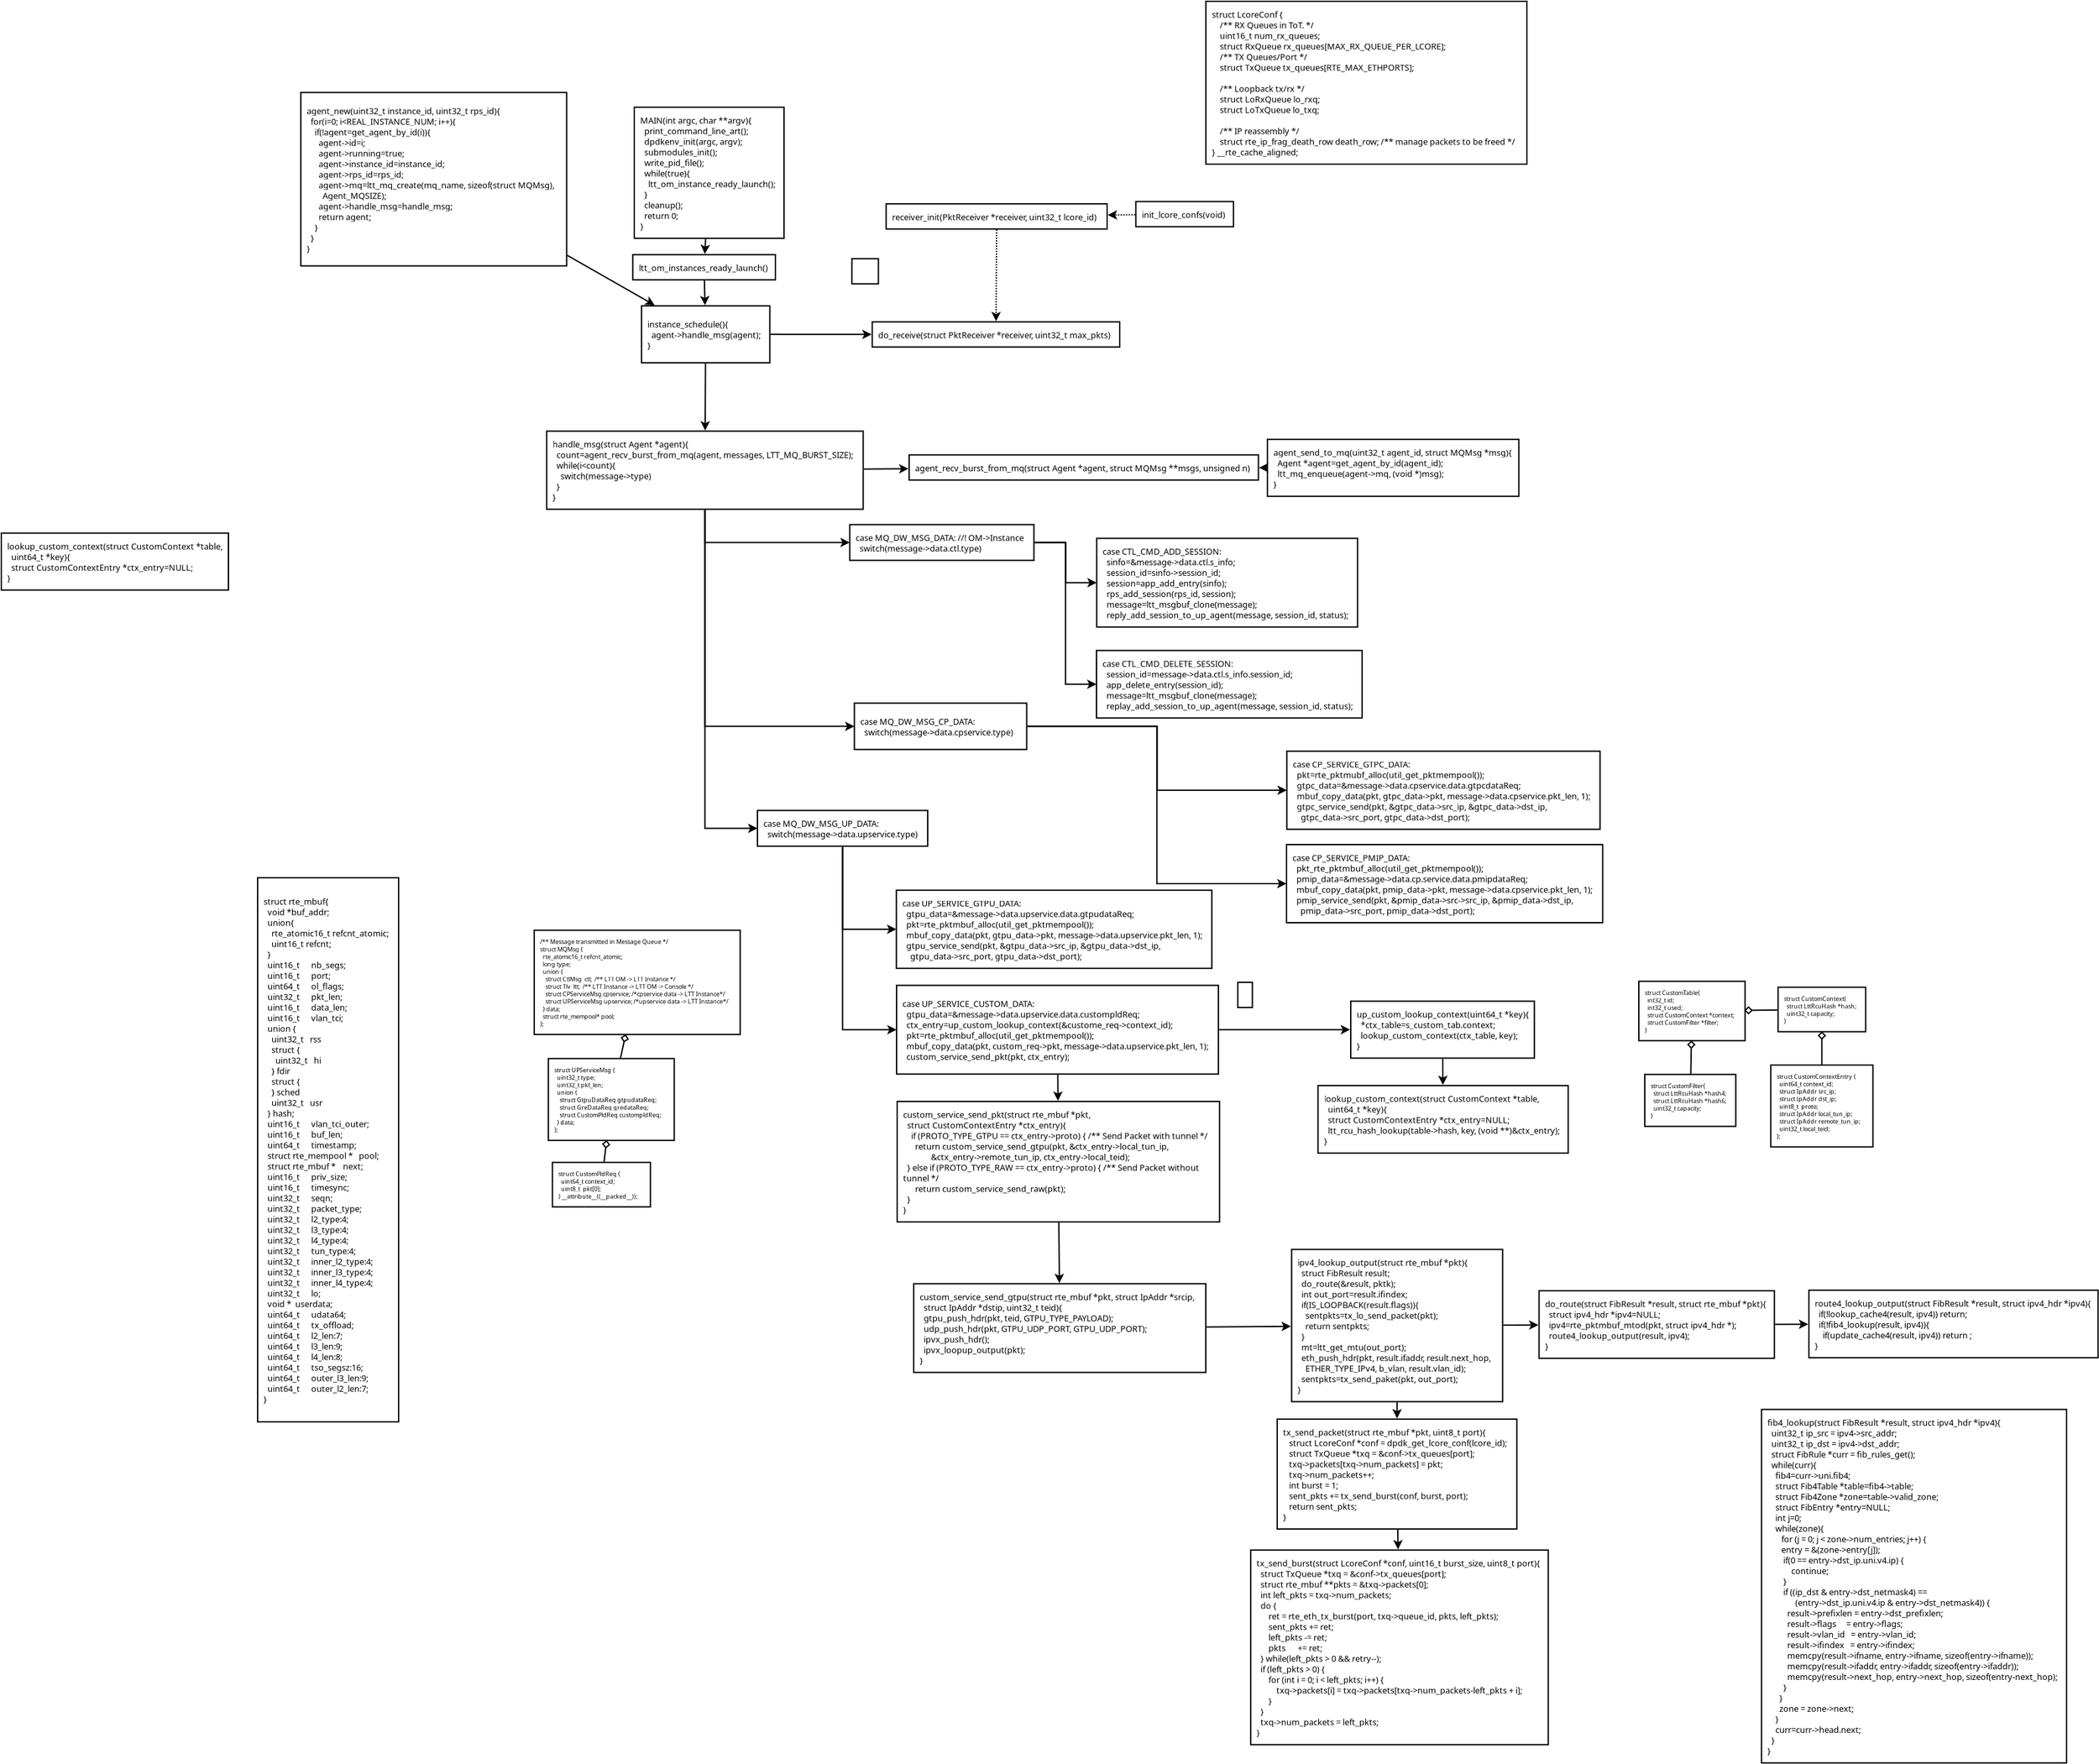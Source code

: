 <?xml version="1.0" encoding="UTF-8"?>
<dia:diagram xmlns:dia="http://www.lysator.liu.se/~alla/dia/">
  <dia:layer name="Background" visible="true" active="true">
    <dia:object type="Flowchart - Box" version="0" id="O0">
      <dia:attribute name="obj_pos">
        <dia:point val="10.527,6.3"/>
      </dia:attribute>
      <dia:attribute name="obj_bb">
        <dia:rectangle val="10.477,6.25;34.123,12.25"/>
      </dia:attribute>
      <dia:attribute name="elem_corner">
        <dia:point val="10.527,6.3"/>
      </dia:attribute>
      <dia:attribute name="elem_width">
        <dia:real val="23.545"/>
      </dia:attribute>
      <dia:attribute name="elem_height">
        <dia:real val="5.9"/>
      </dia:attribute>
      <dia:attribute name="border_width">
        <dia:real val="0.1"/>
      </dia:attribute>
      <dia:attribute name="show_background">
        <dia:boolean val="true"/>
      </dia:attribute>
      <dia:attribute name="padding">
        <dia:real val="0.5"/>
      </dia:attribute>
      <dia:attribute name="text">
        <dia:composite type="text">
          <dia:attribute name="string">
            <dia:string>#handle_msg(struct Agent *agent){
  count=agent_recv_burst_from_mq(agent, messages, LTT_MQ_BURST_SIZE);
  while(i&lt;count){
    switch(message-&gt;type)
  }
}#</dia:string>
          </dia:attribute>
          <dia:attribute name="font">
            <dia:font family="sans" style="0" name="Helvetica"/>
          </dia:attribute>
          <dia:attribute name="height">
            <dia:real val="0.8"/>
          </dia:attribute>
          <dia:attribute name="pos">
            <dia:point val="10.977,7.49"/>
          </dia:attribute>
          <dia:attribute name="color">
            <dia:color val="#000000"/>
          </dia:attribute>
          <dia:attribute name="alignment">
            <dia:enum val="0"/>
          </dia:attribute>
        </dia:composite>
      </dia:attribute>
    </dia:object>
    <dia:object type="Flowchart - Box" version="0" id="O1">
      <dia:attribute name="obj_pos">
        <dia:point val="33.283,13.36"/>
      </dia:attribute>
      <dia:attribute name="obj_bb">
        <dia:rectangle val="33.233,13.31;47.146,16.11"/>
      </dia:attribute>
      <dia:attribute name="elem_corner">
        <dia:point val="33.283,13.36"/>
      </dia:attribute>
      <dia:attribute name="elem_width">
        <dia:real val="13.813"/>
      </dia:attribute>
      <dia:attribute name="elem_height">
        <dia:real val="2.7"/>
      </dia:attribute>
      <dia:attribute name="border_width">
        <dia:real val="0.1"/>
      </dia:attribute>
      <dia:attribute name="show_background">
        <dia:boolean val="true"/>
      </dia:attribute>
      <dia:attribute name="padding">
        <dia:real val="0.5"/>
      </dia:attribute>
      <dia:attribute name="text">
        <dia:composite type="text">
          <dia:attribute name="string">
            <dia:string>#case MQ_DW_MSG_DATA: //! OM-&gt;Instance
  switch(message-&gt;data.ctl.type)#</dia:string>
          </dia:attribute>
          <dia:attribute name="font">
            <dia:font family="sans" style="0" name="Helvetica"/>
          </dia:attribute>
          <dia:attribute name="height">
            <dia:real val="0.8"/>
          </dia:attribute>
          <dia:attribute name="pos">
            <dia:point val="33.733,14.55"/>
          </dia:attribute>
          <dia:attribute name="color">
            <dia:color val="#000000"/>
          </dia:attribute>
          <dia:attribute name="alignment">
            <dia:enum val="0"/>
          </dia:attribute>
        </dia:composite>
      </dia:attribute>
    </dia:object>
    <dia:object type="Standard - ZigZagLine" version="1" id="O2">
      <dia:attribute name="obj_pos">
        <dia:point val="22.3,12.25"/>
      </dia:attribute>
      <dia:attribute name="obj_bb">
        <dia:rectangle val="22.25,12.2;33.395,15.072"/>
      </dia:attribute>
      <dia:attribute name="orth_points">
        <dia:point val="22.3,12.25"/>
        <dia:point val="22.3,14.71"/>
        <dia:point val="33.283,14.71"/>
      </dia:attribute>
      <dia:attribute name="orth_orient">
        <dia:enum val="1"/>
        <dia:enum val="0"/>
      </dia:attribute>
      <dia:attribute name="autorouting">
        <dia:boolean val="true"/>
      </dia:attribute>
      <dia:attribute name="end_arrow">
        <dia:enum val="22"/>
      </dia:attribute>
      <dia:attribute name="end_arrow_length">
        <dia:real val="0.5"/>
      </dia:attribute>
      <dia:attribute name="end_arrow_width">
        <dia:real val="0.5"/>
      </dia:attribute>
      <dia:connections>
        <dia:connection handle="0" to="O0" connection="16"/>
        <dia:connection handle="1" to="O1" connection="7"/>
      </dia:connections>
    </dia:object>
    <dia:object type="Flowchart - Box" version="0" id="O3">
      <dia:attribute name="obj_pos">
        <dia:point val="33.587,26.846"/>
      </dia:attribute>
      <dia:attribute name="obj_bb">
        <dia:rectangle val="33.537,26.796;46.647,30.396"/>
      </dia:attribute>
      <dia:attribute name="elem_corner">
        <dia:point val="33.587,26.846"/>
      </dia:attribute>
      <dia:attribute name="elem_width">
        <dia:real val="13.01"/>
      </dia:attribute>
      <dia:attribute name="elem_height">
        <dia:real val="3.5"/>
      </dia:attribute>
      <dia:attribute name="border_width">
        <dia:real val="0.1"/>
      </dia:attribute>
      <dia:attribute name="show_background">
        <dia:boolean val="true"/>
      </dia:attribute>
      <dia:attribute name="padding">
        <dia:real val="0.5"/>
      </dia:attribute>
      <dia:attribute name="text">
        <dia:composite type="text">
          <dia:attribute name="string">
            <dia:string>#case MQ_DW_MSG_CP_DATA:
  switch(message-&gt;data.cpservice.type)#</dia:string>
          </dia:attribute>
          <dia:attribute name="font">
            <dia:font family="sans" style="0" name="Helvetica"/>
          </dia:attribute>
          <dia:attribute name="height">
            <dia:real val="0.8"/>
          </dia:attribute>
          <dia:attribute name="pos">
            <dia:point val="34.037,28.436"/>
          </dia:attribute>
          <dia:attribute name="color">
            <dia:color val="#000000"/>
          </dia:attribute>
          <dia:attribute name="alignment">
            <dia:enum val="0"/>
          </dia:attribute>
        </dia:composite>
      </dia:attribute>
    </dia:object>
    <dia:object type="Flowchart - Box" version="0" id="O4">
      <dia:attribute name="obj_pos">
        <dia:point val="26.465,34.952"/>
      </dia:attribute>
      <dia:attribute name="obj_bb">
        <dia:rectangle val="26.415,34.902;38.972,37.702"/>
      </dia:attribute>
      <dia:attribute name="elem_corner">
        <dia:point val="26.465,34.952"/>
      </dia:attribute>
      <dia:attribute name="elem_width">
        <dia:real val="12.458"/>
      </dia:attribute>
      <dia:attribute name="elem_height">
        <dia:real val="2.7"/>
      </dia:attribute>
      <dia:attribute name="border_width">
        <dia:real val="0.1"/>
      </dia:attribute>
      <dia:attribute name="show_background">
        <dia:boolean val="true"/>
      </dia:attribute>
      <dia:attribute name="padding">
        <dia:real val="0.5"/>
      </dia:attribute>
      <dia:attribute name="text">
        <dia:composite type="text">
          <dia:attribute name="string">
            <dia:string>#case MQ_DW_MSG_UP_DATA:
  switch(message-&gt;data.upservice.type)#</dia:string>
          </dia:attribute>
          <dia:attribute name="font">
            <dia:font family="sans" style="0" name="Helvetica"/>
          </dia:attribute>
          <dia:attribute name="height">
            <dia:real val="0.8"/>
          </dia:attribute>
          <dia:attribute name="pos">
            <dia:point val="26.915,36.142"/>
          </dia:attribute>
          <dia:attribute name="color">
            <dia:color val="#000000"/>
          </dia:attribute>
          <dia:attribute name="alignment">
            <dia:enum val="0"/>
          </dia:attribute>
        </dia:composite>
      </dia:attribute>
    </dia:object>
    <dia:object type="Standard - ZigZagLine" version="1" id="O5">
      <dia:attribute name="obj_pos">
        <dia:point val="22.3,12.25"/>
      </dia:attribute>
      <dia:attribute name="obj_bb">
        <dia:rectangle val="22.25,12.2;33.698,28.958"/>
      </dia:attribute>
      <dia:attribute name="orth_points">
        <dia:point val="22.3,12.25"/>
        <dia:point val="22.3,28.596"/>
        <dia:point val="33.587,28.596"/>
      </dia:attribute>
      <dia:attribute name="orth_orient">
        <dia:enum val="1"/>
        <dia:enum val="0"/>
      </dia:attribute>
      <dia:attribute name="autorouting">
        <dia:boolean val="true"/>
      </dia:attribute>
      <dia:attribute name="end_arrow">
        <dia:enum val="22"/>
      </dia:attribute>
      <dia:attribute name="end_arrow_length">
        <dia:real val="0.5"/>
      </dia:attribute>
      <dia:attribute name="end_arrow_width">
        <dia:real val="0.5"/>
      </dia:attribute>
      <dia:connections>
        <dia:connection handle="0" to="O0" connection="16"/>
        <dia:connection handle="1" to="O3" connection="7"/>
      </dia:connections>
    </dia:object>
    <dia:object type="Standard - ZigZagLine" version="1" id="O6">
      <dia:attribute name="obj_pos">
        <dia:point val="22.3,12.25"/>
      </dia:attribute>
      <dia:attribute name="obj_bb">
        <dia:rectangle val="22.25,12.2;26.577,36.663"/>
      </dia:attribute>
      <dia:attribute name="orth_points">
        <dia:point val="22.3,12.25"/>
        <dia:point val="22.3,36.302"/>
        <dia:point val="26.465,36.302"/>
      </dia:attribute>
      <dia:attribute name="orth_orient">
        <dia:enum val="1"/>
        <dia:enum val="0"/>
      </dia:attribute>
      <dia:attribute name="autorouting">
        <dia:boolean val="true"/>
      </dia:attribute>
      <dia:attribute name="end_arrow">
        <dia:enum val="22"/>
      </dia:attribute>
      <dia:attribute name="end_arrow_length">
        <dia:real val="0.5"/>
      </dia:attribute>
      <dia:attribute name="end_arrow_width">
        <dia:real val="0.5"/>
      </dia:attribute>
      <dia:connections>
        <dia:connection handle="0" to="O0" connection="16"/>
        <dia:connection handle="1" to="O4" connection="7"/>
      </dia:connections>
    </dia:object>
    <dia:object type="Flowchart - Box" version="0" id="O7">
      <dia:attribute name="obj_pos">
        <dia:point val="52.147,14.398"/>
      </dia:attribute>
      <dia:attribute name="obj_bb">
        <dia:rectangle val="52.097,14.348;71.372,21.148"/>
      </dia:attribute>
      <dia:attribute name="elem_corner">
        <dia:point val="52.147,14.398"/>
      </dia:attribute>
      <dia:attribute name="elem_width">
        <dia:real val="19.175"/>
      </dia:attribute>
      <dia:attribute name="elem_height">
        <dia:real val="6.7"/>
      </dia:attribute>
      <dia:attribute name="border_width">
        <dia:real val="0.1"/>
      </dia:attribute>
      <dia:attribute name="show_background">
        <dia:boolean val="true"/>
      </dia:attribute>
      <dia:attribute name="padding">
        <dia:real val="0.5"/>
      </dia:attribute>
      <dia:attribute name="text">
        <dia:composite type="text">
          <dia:attribute name="string">
            <dia:string>#case CTL_CMD_ADD_SESSION:
  sinfo=&amp;message-&gt;data.ctl.s_info;
  session_id=sinfo-&gt;session_id;
  session=app_add_entry(sinfo);
  rps_add_session(rps_id, session);
  message=ltt_msgbuf_clone(message);
  reply_add_session_to_up_agent(message, session_id, status);#</dia:string>
          </dia:attribute>
          <dia:attribute name="font">
            <dia:font family="sans" style="0" name="Helvetica"/>
          </dia:attribute>
          <dia:attribute name="height">
            <dia:real val="0.8"/>
          </dia:attribute>
          <dia:attribute name="pos">
            <dia:point val="52.597,15.588"/>
          </dia:attribute>
          <dia:attribute name="color">
            <dia:color val="#000000"/>
          </dia:attribute>
          <dia:attribute name="alignment">
            <dia:enum val="0"/>
          </dia:attribute>
        </dia:composite>
      </dia:attribute>
    </dia:object>
    <dia:object type="Standard - ZigZagLine" version="1" id="O8">
      <dia:attribute name="obj_pos">
        <dia:point val="47.146,14.71"/>
      </dia:attribute>
      <dia:attribute name="obj_bb">
        <dia:rectangle val="47.096,14.66;52.259,18.11"/>
      </dia:attribute>
      <dia:attribute name="orth_points">
        <dia:point val="47.146,14.71"/>
        <dia:point val="49.647,14.71"/>
        <dia:point val="49.647,17.748"/>
        <dia:point val="52.147,17.748"/>
      </dia:attribute>
      <dia:attribute name="orth_orient">
        <dia:enum val="0"/>
        <dia:enum val="1"/>
        <dia:enum val="0"/>
      </dia:attribute>
      <dia:attribute name="autorouting">
        <dia:boolean val="true"/>
      </dia:attribute>
      <dia:attribute name="end_arrow">
        <dia:enum val="22"/>
      </dia:attribute>
      <dia:attribute name="end_arrow_length">
        <dia:real val="0.5"/>
      </dia:attribute>
      <dia:attribute name="end_arrow_width">
        <dia:real val="0.5"/>
      </dia:attribute>
      <dia:connections>
        <dia:connection handle="0" to="O1" connection="16"/>
        <dia:connection handle="1" to="O7" connection="7"/>
      </dia:connections>
    </dia:object>
    <dia:object type="Flowchart - Box" version="0" id="O9">
      <dia:attribute name="obj_pos">
        <dia:point val="52.142,22.866"/>
      </dia:attribute>
      <dia:attribute name="obj_bb">
        <dia:rectangle val="52.092,22.816;71.702,28.016"/>
      </dia:attribute>
      <dia:attribute name="elem_corner">
        <dia:point val="52.142,22.866"/>
      </dia:attribute>
      <dia:attribute name="elem_width">
        <dia:real val="19.51"/>
      </dia:attribute>
      <dia:attribute name="elem_height">
        <dia:real val="5.1"/>
      </dia:attribute>
      <dia:attribute name="border_width">
        <dia:real val="0.1"/>
      </dia:attribute>
      <dia:attribute name="show_background">
        <dia:boolean val="true"/>
      </dia:attribute>
      <dia:attribute name="padding">
        <dia:real val="0.5"/>
      </dia:attribute>
      <dia:attribute name="text">
        <dia:composite type="text">
          <dia:attribute name="string">
            <dia:string>#case CTL_CMD_DELETE_SESSION:
  session_id=message-&gt;data.ctl.s_info.session_id;
  app_delete_entry(session_id);
  message=ltt_msgbuf_clone(message);
  replay_add_session_to_up_agent(message, session_id, status);#</dia:string>
          </dia:attribute>
          <dia:attribute name="font">
            <dia:font family="sans" style="0" name="Helvetica"/>
          </dia:attribute>
          <dia:attribute name="height">
            <dia:real val="0.8"/>
          </dia:attribute>
          <dia:attribute name="pos">
            <dia:point val="52.592,24.056"/>
          </dia:attribute>
          <dia:attribute name="color">
            <dia:color val="#000000"/>
          </dia:attribute>
          <dia:attribute name="alignment">
            <dia:enum val="0"/>
          </dia:attribute>
        </dia:composite>
      </dia:attribute>
    </dia:object>
    <dia:object type="Standard - ZigZagLine" version="1" id="O10">
      <dia:attribute name="obj_pos">
        <dia:point val="47.146,14.71"/>
      </dia:attribute>
      <dia:attribute name="obj_bb">
        <dia:rectangle val="47.096,14.66;52.254,25.778"/>
      </dia:attribute>
      <dia:attribute name="orth_points">
        <dia:point val="47.146,14.71"/>
        <dia:point val="49.644,14.71"/>
        <dia:point val="49.644,25.416"/>
        <dia:point val="52.142,25.416"/>
      </dia:attribute>
      <dia:attribute name="orth_orient">
        <dia:enum val="0"/>
        <dia:enum val="1"/>
        <dia:enum val="0"/>
      </dia:attribute>
      <dia:attribute name="autorouting">
        <dia:boolean val="true"/>
      </dia:attribute>
      <dia:attribute name="end_arrow">
        <dia:enum val="22"/>
      </dia:attribute>
      <dia:attribute name="end_arrow_length">
        <dia:real val="0.5"/>
      </dia:attribute>
      <dia:attribute name="end_arrow_width">
        <dia:real val="0.5"/>
      </dia:attribute>
      <dia:connections>
        <dia:connection handle="0" to="O1" connection="16"/>
        <dia:connection handle="1" to="O9" connection="7"/>
      </dia:connections>
    </dia:object>
    <dia:object type="Flowchart - Box" version="0" id="O11">
      <dia:attribute name="obj_pos">
        <dia:point val="66.448,30.473"/>
      </dia:attribute>
      <dia:attribute name="obj_bb">
        <dia:rectangle val="66.398,30.423;89.736,36.423"/>
      </dia:attribute>
      <dia:attribute name="elem_corner">
        <dia:point val="66.448,30.473"/>
      </dia:attribute>
      <dia:attribute name="elem_width">
        <dia:real val="23.238"/>
      </dia:attribute>
      <dia:attribute name="elem_height">
        <dia:real val="5.9"/>
      </dia:attribute>
      <dia:attribute name="border_width">
        <dia:real val="0.1"/>
      </dia:attribute>
      <dia:attribute name="show_background">
        <dia:boolean val="true"/>
      </dia:attribute>
      <dia:attribute name="padding">
        <dia:real val="0.5"/>
      </dia:attribute>
      <dia:attribute name="text">
        <dia:composite type="text">
          <dia:attribute name="string">
            <dia:string>#case CP_SERVICE_GTPC_DATA:
  pkt=rte_pktmubf_alloc(util_get_pktmempool());
  gtpc_data=&amp;message-&gt;data.cpservice.data.gtpcdataReq;
  mbuf_copy_data(pkt, gtpc_data-&gt;pkt, message-&gt;data.cpservice.pkt_len, 1);
  gtpc_service_send(pkt, &amp;gtpc_data-&gt;src_ip, &amp;gtpc_data-&gt;dst_ip, 
    gtpc_data-&gt;src_port, gtpc_data-&gt;dst_port);#</dia:string>
          </dia:attribute>
          <dia:attribute name="font">
            <dia:font family="sans" style="0" name="Helvetica"/>
          </dia:attribute>
          <dia:attribute name="height">
            <dia:real val="0.8"/>
          </dia:attribute>
          <dia:attribute name="pos">
            <dia:point val="66.898,31.663"/>
          </dia:attribute>
          <dia:attribute name="color">
            <dia:color val="#000000"/>
          </dia:attribute>
          <dia:attribute name="alignment">
            <dia:enum val="0"/>
          </dia:attribute>
        </dia:composite>
      </dia:attribute>
    </dia:object>
    <dia:object type="Flowchart - Box" version="0" id="O12">
      <dia:attribute name="obj_pos">
        <dia:point val="66.448,37.531"/>
      </dia:attribute>
      <dia:attribute name="obj_bb">
        <dia:rectangle val="66.398,37.481;89.911,43.481"/>
      </dia:attribute>
      <dia:attribute name="elem_corner">
        <dia:point val="66.448,37.531"/>
      </dia:attribute>
      <dia:attribute name="elem_width">
        <dia:real val="23.413"/>
      </dia:attribute>
      <dia:attribute name="elem_height">
        <dia:real val="5.9"/>
      </dia:attribute>
      <dia:attribute name="border_width">
        <dia:real val="0.1"/>
      </dia:attribute>
      <dia:attribute name="show_background">
        <dia:boolean val="true"/>
      </dia:attribute>
      <dia:attribute name="padding">
        <dia:real val="0.5"/>
      </dia:attribute>
      <dia:attribute name="text">
        <dia:composite type="text">
          <dia:attribute name="string">
            <dia:string>#case CP_SERVICE_PMIP_DATA:
  pkt_rte_pktmbuf_alloc(util_get_pktmempool());
  pmip_data=&amp;message-&gt;data.cp.service.data.pmipdataReq;
  mbuf_copy_data(pkt, pmip_data-&gt;pkt, message-&gt;data.cpservice.pkt_len, 1);
  pmip_service_send(pkt, &amp;pmip_data-&gt;src-&gt;src_ip, &amp;pmip_data-&gt;dst_ip, 
    pmip_data-&gt;src_port, pmip_data-&gt;dst_port);#</dia:string>
          </dia:attribute>
          <dia:attribute name="font">
            <dia:font family="sans" style="0" name="Helvetica"/>
          </dia:attribute>
          <dia:attribute name="height">
            <dia:real val="0.8"/>
          </dia:attribute>
          <dia:attribute name="pos">
            <dia:point val="66.898,38.721"/>
          </dia:attribute>
          <dia:attribute name="color">
            <dia:color val="#000000"/>
          </dia:attribute>
          <dia:attribute name="alignment">
            <dia:enum val="0"/>
          </dia:attribute>
        </dia:composite>
      </dia:attribute>
    </dia:object>
    <dia:object type="Standard - ZigZagLine" version="1" id="O13">
      <dia:attribute name="obj_pos">
        <dia:point val="46.647,28.596"/>
      </dia:attribute>
      <dia:attribute name="obj_bb">
        <dia:rectangle val="46.597,28.546;66.56,33.785"/>
      </dia:attribute>
      <dia:attribute name="orth_points">
        <dia:point val="46.647,28.596"/>
        <dia:point val="56.548,28.596"/>
        <dia:point val="56.548,33.423"/>
        <dia:point val="66.448,33.423"/>
      </dia:attribute>
      <dia:attribute name="orth_orient">
        <dia:enum val="0"/>
        <dia:enum val="1"/>
        <dia:enum val="0"/>
      </dia:attribute>
      <dia:attribute name="autorouting">
        <dia:boolean val="true"/>
      </dia:attribute>
      <dia:attribute name="end_arrow">
        <dia:enum val="22"/>
      </dia:attribute>
      <dia:attribute name="end_arrow_length">
        <dia:real val="0.5"/>
      </dia:attribute>
      <dia:attribute name="end_arrow_width">
        <dia:real val="0.5"/>
      </dia:attribute>
      <dia:connections>
        <dia:connection handle="0" to="O3" connection="16"/>
        <dia:connection handle="1" to="O11" connection="7"/>
      </dia:connections>
    </dia:object>
    <dia:object type="Standard - ZigZagLine" version="1" id="O14">
      <dia:attribute name="obj_pos">
        <dia:point val="46.647,28.596"/>
      </dia:attribute>
      <dia:attribute name="obj_bb">
        <dia:rectangle val="46.597,28.546;66.56,40.843"/>
      </dia:attribute>
      <dia:attribute name="orth_points">
        <dia:point val="46.647,28.596"/>
        <dia:point val="56.548,28.596"/>
        <dia:point val="56.548,40.481"/>
        <dia:point val="66.448,40.481"/>
      </dia:attribute>
      <dia:attribute name="orth_orient">
        <dia:enum val="0"/>
        <dia:enum val="1"/>
        <dia:enum val="0"/>
      </dia:attribute>
      <dia:attribute name="autorouting">
        <dia:boolean val="true"/>
      </dia:attribute>
      <dia:attribute name="end_arrow">
        <dia:enum val="22"/>
      </dia:attribute>
      <dia:attribute name="end_arrow_length">
        <dia:real val="0.5"/>
      </dia:attribute>
      <dia:attribute name="end_arrow_width">
        <dia:real val="0.5"/>
      </dia:attribute>
      <dia:connections>
        <dia:connection handle="0" to="O3" connection="16"/>
        <dia:connection handle="1" to="O12" connection="7"/>
      </dia:connections>
    </dia:object>
    <dia:object type="Flowchart - Box" version="0" id="O15">
      <dia:attribute name="obj_pos">
        <dia:point val="36.986,40.976"/>
      </dia:attribute>
      <dia:attribute name="obj_bb">
        <dia:rectangle val="36.936,40.926;60.399,46.926"/>
      </dia:attribute>
      <dia:attribute name="elem_corner">
        <dia:point val="36.986,40.976"/>
      </dia:attribute>
      <dia:attribute name="elem_width">
        <dia:real val="23.363"/>
      </dia:attribute>
      <dia:attribute name="elem_height">
        <dia:real val="5.9"/>
      </dia:attribute>
      <dia:attribute name="border_width">
        <dia:real val="0.1"/>
      </dia:attribute>
      <dia:attribute name="show_background">
        <dia:boolean val="true"/>
      </dia:attribute>
      <dia:attribute name="padding">
        <dia:real val="0.5"/>
      </dia:attribute>
      <dia:attribute name="text">
        <dia:composite type="text">
          <dia:attribute name="string">
            <dia:string>#case UP_SERVICE_GTPU_DATA:
  gtpu_data=&amp;message-&gt;data.upservice.data.gtpudataReq;
  pkt=rte_pktmbuf_alloc(util_get_pktmempool());
  mbuf_copy_data(pkt, gtpu_data-&gt;pkt, message-&gt;data.upservice.pkt_len, 1);
  gtpu_service_send(pkt, &amp;gtpu_data-&gt;src_ip, &amp;gtpu_data-&gt;dst_ip, 
    gtpu_data-&gt;src_port, gtpu_data-&gt;dst_port);#</dia:string>
          </dia:attribute>
          <dia:attribute name="font">
            <dia:font family="sans" style="0" name="Helvetica"/>
          </dia:attribute>
          <dia:attribute name="height">
            <dia:real val="0.8"/>
          </dia:attribute>
          <dia:attribute name="pos">
            <dia:point val="37.436,42.166"/>
          </dia:attribute>
          <dia:attribute name="color">
            <dia:color val="#000000"/>
          </dia:attribute>
          <dia:attribute name="alignment">
            <dia:enum val="0"/>
          </dia:attribute>
        </dia:composite>
      </dia:attribute>
    </dia:object>
    <dia:object type="Standard - ZigZagLine" version="1" id="O16">
      <dia:attribute name="obj_pos">
        <dia:point val="32.694,37.702"/>
      </dia:attribute>
      <dia:attribute name="obj_bb">
        <dia:rectangle val="32.644,37.652;37.098,44.288"/>
      </dia:attribute>
      <dia:attribute name="orth_points">
        <dia:point val="32.694,37.702"/>
        <dia:point val="32.694,43.926"/>
        <dia:point val="36.986,43.926"/>
      </dia:attribute>
      <dia:attribute name="orth_orient">
        <dia:enum val="1"/>
        <dia:enum val="0"/>
      </dia:attribute>
      <dia:attribute name="autorouting">
        <dia:boolean val="true"/>
      </dia:attribute>
      <dia:attribute name="end_arrow">
        <dia:enum val="22"/>
      </dia:attribute>
      <dia:attribute name="end_arrow_length">
        <dia:real val="0.5"/>
      </dia:attribute>
      <dia:attribute name="end_arrow_width">
        <dia:real val="0.5"/>
      </dia:attribute>
      <dia:connections>
        <dia:connection handle="0" to="O4" connection="16"/>
        <dia:connection handle="1" to="O15" connection="7"/>
      </dia:connections>
    </dia:object>
    <dia:object type="Flowchart - Box" version="0" id="O17">
      <dia:attribute name="obj_pos">
        <dia:point val="37.024,48.163"/>
      </dia:attribute>
      <dia:attribute name="obj_bb">
        <dia:rectangle val="36.974,48.113;60.874,54.913"/>
      </dia:attribute>
      <dia:attribute name="elem_corner">
        <dia:point val="37.024,48.163"/>
      </dia:attribute>
      <dia:attribute name="elem_width">
        <dia:real val="23.8"/>
      </dia:attribute>
      <dia:attribute name="elem_height">
        <dia:real val="6.7"/>
      </dia:attribute>
      <dia:attribute name="border_width">
        <dia:real val="0.1"/>
      </dia:attribute>
      <dia:attribute name="show_background">
        <dia:boolean val="true"/>
      </dia:attribute>
      <dia:attribute name="padding">
        <dia:real val="0.5"/>
      </dia:attribute>
      <dia:attribute name="text">
        <dia:composite type="text">
          <dia:attribute name="string">
            <dia:string>#case UP_SERVICE_CUSTOM_DATA:
  gtpu_data=&amp;message-&gt;data.upservice.data.custompldReq;
  ctx_entry=up_custom_lookup_context(&amp;custome_req-&gt;context_id);
  pkt=rte_pktmbuf_alloc(util_get_pktmempool());
  mbuf_copy_data(pkt, custom_req-&gt;pkt, message-&gt;data.upservice.pkt_len, 1);
  custom_service_send_pkt(pkt, ctx_entry);#</dia:string>
          </dia:attribute>
          <dia:attribute name="font">
            <dia:font family="sans" style="0" name="Helvetica"/>
          </dia:attribute>
          <dia:attribute name="height">
            <dia:real val="0.8"/>
          </dia:attribute>
          <dia:attribute name="pos">
            <dia:point val="37.474,49.753"/>
          </dia:attribute>
          <dia:attribute name="color">
            <dia:color val="#000000"/>
          </dia:attribute>
          <dia:attribute name="alignment">
            <dia:enum val="0"/>
          </dia:attribute>
        </dia:composite>
      </dia:attribute>
    </dia:object>
    <dia:object type="Standard - ZigZagLine" version="1" id="O18">
      <dia:attribute name="obj_pos">
        <dia:point val="32.694,37.702"/>
      </dia:attribute>
      <dia:attribute name="obj_bb">
        <dia:rectangle val="32.644,37.652;37.135,51.875"/>
      </dia:attribute>
      <dia:attribute name="orth_points">
        <dia:point val="32.694,37.702"/>
        <dia:point val="32.694,51.513"/>
        <dia:point val="37.024,51.513"/>
      </dia:attribute>
      <dia:attribute name="orth_orient">
        <dia:enum val="1"/>
        <dia:enum val="0"/>
      </dia:attribute>
      <dia:attribute name="autorouting">
        <dia:boolean val="true"/>
      </dia:attribute>
      <dia:attribute name="end_arrow">
        <dia:enum val="22"/>
      </dia:attribute>
      <dia:attribute name="end_arrow_length">
        <dia:real val="0.5"/>
      </dia:attribute>
      <dia:attribute name="end_arrow_width">
        <dia:real val="0.5"/>
      </dia:attribute>
      <dia:connections>
        <dia:connection handle="0" to="O4" connection="16"/>
        <dia:connection handle="1" to="O17" connection="7"/>
      </dia:connections>
    </dia:object>
    <dia:object type="Flowchart - Box" version="0" id="O19">
      <dia:attribute name="obj_pos">
        <dia:point val="71.219,49.359"/>
      </dia:attribute>
      <dia:attribute name="obj_bb">
        <dia:rectangle val="71.169,49.309;84.831,53.709"/>
      </dia:attribute>
      <dia:attribute name="elem_corner">
        <dia:point val="71.219,49.359"/>
      </dia:attribute>
      <dia:attribute name="elem_width">
        <dia:real val="13.563"/>
      </dia:attribute>
      <dia:attribute name="elem_height">
        <dia:real val="4.3"/>
      </dia:attribute>
      <dia:attribute name="border_width">
        <dia:real val="0.1"/>
      </dia:attribute>
      <dia:attribute name="show_background">
        <dia:boolean val="true"/>
      </dia:attribute>
      <dia:attribute name="padding">
        <dia:real val="0.5"/>
      </dia:attribute>
      <dia:attribute name="text">
        <dia:composite type="text">
          <dia:attribute name="string">
            <dia:string>#up_custom_lookup_context(uint64_t *key){
  *ctx_table=s_custom_tab.context;
  lookup_custom_context(ctx_table, key);
}#</dia:string>
          </dia:attribute>
          <dia:attribute name="font">
            <dia:font family="sans" style="0" name="Helvetica"/>
          </dia:attribute>
          <dia:attribute name="height">
            <dia:real val="0.8"/>
          </dia:attribute>
          <dia:attribute name="pos">
            <dia:point val="71.669,50.549"/>
          </dia:attribute>
          <dia:attribute name="color">
            <dia:color val="#000000"/>
          </dia:attribute>
          <dia:attribute name="alignment">
            <dia:enum val="0"/>
          </dia:attribute>
        </dia:composite>
      </dia:attribute>
    </dia:object>
    <dia:object type="Standard - Line" version="0" id="O20">
      <dia:attribute name="obj_pos">
        <dia:point val="60.873,51.511"/>
      </dia:attribute>
      <dia:attribute name="obj_bb">
        <dia:rectangle val="60.822,51.148;71.281,51.872"/>
      </dia:attribute>
      <dia:attribute name="conn_endpoints">
        <dia:point val="60.873,51.511"/>
        <dia:point val="71.169,51.51"/>
      </dia:attribute>
      <dia:attribute name="numcp">
        <dia:int val="1"/>
      </dia:attribute>
      <dia:attribute name="end_arrow">
        <dia:enum val="22"/>
      </dia:attribute>
      <dia:attribute name="end_arrow_length">
        <dia:real val="0.5"/>
      </dia:attribute>
      <dia:attribute name="end_arrow_width">
        <dia:real val="0.5"/>
      </dia:attribute>
      <dia:connections>
        <dia:connection handle="0" to="O17" connection="16"/>
        <dia:connection handle="1" to="O19" connection="16"/>
      </dia:connections>
    </dia:object>
    <dia:object type="Flowchart - Box" version="0" id="O21">
      <dia:attribute name="obj_pos">
        <dia:point val="-11.416,40.037"/>
      </dia:attribute>
      <dia:attribute name="obj_bb">
        <dia:rectangle val="-11.466,39.987;-0.841,81.187"/>
      </dia:attribute>
      <dia:attribute name="elem_corner">
        <dia:point val="-11.416,40.037"/>
      </dia:attribute>
      <dia:attribute name="elem_width">
        <dia:real val="10.525"/>
      </dia:attribute>
      <dia:attribute name="elem_height">
        <dia:real val="41.1"/>
      </dia:attribute>
      <dia:attribute name="border_width">
        <dia:real val="0.1"/>
      </dia:attribute>
      <dia:attribute name="show_background">
        <dia:boolean val="true"/>
      </dia:attribute>
      <dia:attribute name="padding">
        <dia:real val="0.5"/>
      </dia:attribute>
      <dia:attribute name="text">
        <dia:composite type="text">
          <dia:attribute name="string">
            <dia:string>#struct rte_mbuf{
  void *buf_addr;
  union{
    rte_atomic16_t refcnt_atomic;
    uint16_t refcnt;
  }
  uint16_t 	nb_segs;
  uint16_t 	port;
  uint64_t 	ol_flags;
  uint32_t 	pkt_len;
  uint16_t 	data_len;
  uint16_t 	vlan_tci;
  union {
    uint32_t   rss
    struct {
      uint32_t   hi
    } fdir
    struct {
    } sched
    uint32_t   usr
  } hash;
  uint16_t 	vlan_tci_outer;
  uint16_t 	buf_len;
  uint64_t 	timestamp;
  struct rte_mempool * 	pool;
  struct rte_mbuf * 	next;
  uint16_t 	priv_size;
  uint16_t 	timesync;
  uint32_t 	seqn;
  uint32_t 	packet_type;
  uint32_t 	l2_type:4;
  uint32_t 	l3_type:4;
  uint32_t 	l4_type:4;
  uint32_t 	tun_type:4;
  uint32_t 	inner_l2_type:4;
  uint32_t 	inner_l3_type:4;
  uint32_t 	inner_l4_type:4;
  uint32_t 	lo;
  void * 	userdata;
  uint64_t 	udata64;
  uint64_t 	tx_offload;
  uint64_t 	l2_len:7;
  uint64_t 	l3_len:9;
  uint64_t 	l4_len:8;
  uint64_t 	tso_segsz:16;
  uint64_t 	outer_l3_len:9;
  uint64_t 	outer_l2_len:7;   
}#</dia:string>
          </dia:attribute>
          <dia:attribute name="font">
            <dia:font family="sans" style="0" name="Helvetica"/>
          </dia:attribute>
          <dia:attribute name="height">
            <dia:real val="0.8"/>
          </dia:attribute>
          <dia:attribute name="pos">
            <dia:point val="-10.966,42.027"/>
          </dia:attribute>
          <dia:attribute name="color">
            <dia:color val="#000000"/>
          </dia:attribute>
          <dia:attribute name="alignment">
            <dia:enum val="0"/>
          </dia:attribute>
        </dia:composite>
      </dia:attribute>
    </dia:object>
    <dia:object type="Flowchart - Box" version="0" id="O22">
      <dia:attribute name="obj_pos">
        <dia:point val="-30.395,14.003"/>
      </dia:attribute>
      <dia:attribute name="obj_bb">
        <dia:rectangle val="-30.445,13.953;-14.067,18.353"/>
      </dia:attribute>
      <dia:attribute name="elem_corner">
        <dia:point val="-30.395,14.003"/>
      </dia:attribute>
      <dia:attribute name="elem_width">
        <dia:real val="16.278"/>
      </dia:attribute>
      <dia:attribute name="elem_height">
        <dia:real val="4.3"/>
      </dia:attribute>
      <dia:attribute name="border_width">
        <dia:real val="0.1"/>
      </dia:attribute>
      <dia:attribute name="show_background">
        <dia:boolean val="true"/>
      </dia:attribute>
      <dia:attribute name="padding">
        <dia:real val="0.5"/>
      </dia:attribute>
      <dia:attribute name="text">
        <dia:composite type="text">
          <dia:attribute name="string">
            <dia:string>#lookup_custom_context(struct CustomContext *table,
  uint64_t *key){
  struct CustomContextEntry *ctx_entry=NULL;
}#</dia:string>
          </dia:attribute>
          <dia:attribute name="font">
            <dia:font family="sans" style="0" name="Helvetica"/>
          </dia:attribute>
          <dia:attribute name="height">
            <dia:real val="0.8"/>
          </dia:attribute>
          <dia:attribute name="pos">
            <dia:point val="-29.945,15.193"/>
          </dia:attribute>
          <dia:attribute name="color">
            <dia:color val="#000000"/>
          </dia:attribute>
          <dia:attribute name="alignment">
            <dia:enum val="0"/>
          </dia:attribute>
        </dia:composite>
      </dia:attribute>
    </dia:object>
    <dia:object type="Standard - Line" version="0" id="O23">
      <dia:attribute name="obj_pos">
        <dia:point val="78.013,53.709"/>
      </dia:attribute>
      <dia:attribute name="obj_bb">
        <dia:rectangle val="77.659,53.658;78.383,55.799"/>
      </dia:attribute>
      <dia:attribute name="conn_endpoints">
        <dia:point val="78.013,53.709"/>
        <dia:point val="78.025,55.687"/>
      </dia:attribute>
      <dia:attribute name="numcp">
        <dia:int val="1"/>
      </dia:attribute>
      <dia:attribute name="end_arrow">
        <dia:enum val="22"/>
      </dia:attribute>
      <dia:attribute name="end_arrow_length">
        <dia:real val="0.5"/>
      </dia:attribute>
      <dia:attribute name="end_arrow_width">
        <dia:real val="0.5"/>
      </dia:attribute>
      <dia:connections>
        <dia:connection handle="0" to="O19" connection="16"/>
        <dia:connection handle="1" to="O24" connection="16"/>
      </dia:connections>
    </dia:object>
    <dia:object type="Flowchart - Box" version="0" id="O24">
      <dia:attribute name="obj_pos">
        <dia:point val="68.662,55.737"/>
      </dia:attribute>
      <dia:attribute name="obj_bb">
        <dia:rectangle val="68.612,55.687;87.469,60.887"/>
      </dia:attribute>
      <dia:attribute name="elem_corner">
        <dia:point val="68.662,55.737"/>
      </dia:attribute>
      <dia:attribute name="elem_width">
        <dia:real val="18.758"/>
      </dia:attribute>
      <dia:attribute name="elem_height">
        <dia:real val="5.1"/>
      </dia:attribute>
      <dia:attribute name="border_width">
        <dia:real val="0.1"/>
      </dia:attribute>
      <dia:attribute name="show_background">
        <dia:boolean val="true"/>
      </dia:attribute>
      <dia:attribute name="padding">
        <dia:real val="0.5"/>
      </dia:attribute>
      <dia:attribute name="text">
        <dia:composite type="text">
          <dia:attribute name="string">
            <dia:string>#lookup_custom_context(struct CustomContext *table,
  uint64_t *key){
  struct CustomContextEntry *ctx_entry=NULL;
  ltt_rcu_hash_lookup(table-&gt;hash, key, (void **)&amp;ctx_entry);
}#</dia:string>
          </dia:attribute>
          <dia:attribute name="font">
            <dia:font family="sans" style="0" name="Helvetica"/>
          </dia:attribute>
          <dia:attribute name="height">
            <dia:real val="0.8"/>
          </dia:attribute>
          <dia:attribute name="pos">
            <dia:point val="69.112,56.927"/>
          </dia:attribute>
          <dia:attribute name="color">
            <dia:color val="#000000"/>
          </dia:attribute>
          <dia:attribute name="alignment">
            <dia:enum val="0"/>
          </dia:attribute>
        </dia:composite>
      </dia:attribute>
    </dia:object>
    <dia:object type="Flowchart - Box" version="0" id="O25">
      <dia:attribute name="obj_pos">
        <dia:point val="62.54,47.937"/>
      </dia:attribute>
      <dia:attribute name="obj_bb">
        <dia:rectangle val="62.49,47.887;63.69,49.887"/>
      </dia:attribute>
      <dia:attribute name="elem_corner">
        <dia:point val="62.54,47.937"/>
      </dia:attribute>
      <dia:attribute name="elem_width">
        <dia:real val="1.1"/>
      </dia:attribute>
      <dia:attribute name="elem_height">
        <dia:real val="1.9"/>
      </dia:attribute>
      <dia:attribute name="border_width">
        <dia:real val="0.1"/>
      </dia:attribute>
      <dia:attribute name="show_background">
        <dia:boolean val="true"/>
      </dia:attribute>
      <dia:attribute name="padding">
        <dia:real val="0.5"/>
      </dia:attribute>
      <dia:attribute name="text">
        <dia:composite type="text">
          <dia:attribute name="string">
            <dia:string>##</dia:string>
          </dia:attribute>
          <dia:attribute name="font">
            <dia:font family="sans" style="0" name="Helvetica"/>
          </dia:attribute>
          <dia:attribute name="height">
            <dia:real val="0.8"/>
          </dia:attribute>
          <dia:attribute name="pos">
            <dia:point val="62.99,49.127"/>
          </dia:attribute>
          <dia:attribute name="color">
            <dia:color val="#000000"/>
          </dia:attribute>
          <dia:attribute name="alignment">
            <dia:enum val="0"/>
          </dia:attribute>
        </dia:composite>
      </dia:attribute>
    </dia:object>
    <dia:object type="Flowchart - Box" version="0" id="O26">
      <dia:attribute name="obj_pos">
        <dia:point val="36.815,56.935"/>
      </dia:attribute>
      <dia:attribute name="obj_bb">
        <dia:rectangle val="36.765,56.886;61.207,66.085"/>
      </dia:attribute>
      <dia:attribute name="elem_corner">
        <dia:point val="36.815,56.935"/>
      </dia:attribute>
      <dia:attribute name="elem_width">
        <dia:real val="24.343"/>
      </dia:attribute>
      <dia:attribute name="elem_height">
        <dia:real val="9.1"/>
      </dia:attribute>
      <dia:attribute name="border_width">
        <dia:real val="0.1"/>
      </dia:attribute>
      <dia:attribute name="show_background">
        <dia:boolean val="true"/>
      </dia:attribute>
      <dia:attribute name="padding">
        <dia:real val="0.5"/>
      </dia:attribute>
      <dia:attribute name="text">
        <dia:composite type="text">
          <dia:attribute name="string">
            <dia:string>#custom_service_send_pkt(struct rte_mbuf *pkt, 
  struct CustomContextEntry *ctx_entry){
    if (PROTO_TYPE_GTPU == ctx_entry-&gt;proto) { /** Send Packet with tunnel */
      return custom_service_send_gtpu(pkt, &amp;ctx_entry-&gt;local_tun_ip,       
              &amp;ctx_entry-&gt;remote_tun_ip, ctx_entry-&gt;local_teid);           
  } else if (PROTO_TYPE_RAW == ctx_entry-&gt;proto) { /** Send Packet without 
tunnel */                                                                    
      return custom_service_send_raw(pkt);                                 
  }                                                      
}#</dia:string>
          </dia:attribute>
          <dia:attribute name="font">
            <dia:font family="sans" style="0" name="Helvetica"/>
          </dia:attribute>
          <dia:attribute name="height">
            <dia:real val="0.8"/>
          </dia:attribute>
          <dia:attribute name="pos">
            <dia:point val="37.265,58.126"/>
          </dia:attribute>
          <dia:attribute name="color">
            <dia:color val="#000000"/>
          </dia:attribute>
          <dia:attribute name="alignment">
            <dia:enum val="0"/>
          </dia:attribute>
        </dia:composite>
      </dia:attribute>
    </dia:object>
    <dia:object type="Standard - Line" version="0" id="O27">
      <dia:attribute name="obj_pos">
        <dia:point val="48.945,54.913"/>
      </dia:attribute>
      <dia:attribute name="obj_bb">
        <dia:rectangle val="48.592,54.863;49.315,56.998"/>
      </dia:attribute>
      <dia:attribute name="conn_endpoints">
        <dia:point val="48.945,54.913"/>
        <dia:point val="48.957,56.886"/>
      </dia:attribute>
      <dia:attribute name="numcp">
        <dia:int val="1"/>
      </dia:attribute>
      <dia:attribute name="end_arrow">
        <dia:enum val="22"/>
      </dia:attribute>
      <dia:attribute name="end_arrow_length">
        <dia:real val="0.5"/>
      </dia:attribute>
      <dia:attribute name="end_arrow_width">
        <dia:real val="0.5"/>
      </dia:attribute>
      <dia:connections>
        <dia:connection handle="0" to="O17" connection="16"/>
        <dia:connection handle="1" to="O26" connection="16"/>
      </dia:connections>
    </dia:object>
    <dia:object type="Flowchart - Box" version="0" id="O28">
      <dia:attribute name="obj_pos">
        <dia:point val="38.495,70.703"/>
      </dia:attribute>
      <dia:attribute name="obj_bb">
        <dia:rectangle val="38.445,70.653;59.743,77.453"/>
      </dia:attribute>
      <dia:attribute name="elem_corner">
        <dia:point val="38.495,70.703"/>
      </dia:attribute>
      <dia:attribute name="elem_width">
        <dia:real val="21.198"/>
      </dia:attribute>
      <dia:attribute name="elem_height">
        <dia:real val="6.7"/>
      </dia:attribute>
      <dia:attribute name="border_width">
        <dia:real val="0.1"/>
      </dia:attribute>
      <dia:attribute name="show_background">
        <dia:boolean val="true"/>
      </dia:attribute>
      <dia:attribute name="padding">
        <dia:real val="0.5"/>
      </dia:attribute>
      <dia:attribute name="text">
        <dia:composite type="text">
          <dia:attribute name="string">
            <dia:string>#custom_service_send_gtpu(struct rte_mbuf *pkt, struct IpAddr *srcip, 
  struct IpAddr *dstip, uint32_t teid){
  gtpu_push_hdr(pkt, teid, GTPU_TYPE_PAYLOAD);
  udp_push_hdr(pkt, GTPU_UDP_PORT, GTPU_UDP_PORT);
  ipvx_push_hdr();
  ipvx_loopup_output(pkt);
}#</dia:string>
          </dia:attribute>
          <dia:attribute name="font">
            <dia:font family="sans" style="0" name="Helvetica"/>
          </dia:attribute>
          <dia:attribute name="height">
            <dia:real val="0.8"/>
          </dia:attribute>
          <dia:attribute name="pos">
            <dia:point val="38.945,71.892"/>
          </dia:attribute>
          <dia:attribute name="color">
            <dia:color val="#000000"/>
          </dia:attribute>
          <dia:attribute name="alignment">
            <dia:enum val="0"/>
          </dia:attribute>
        </dia:composite>
      </dia:attribute>
    </dia:object>
    <dia:object type="Standard - Line" version="0" id="O29">
      <dia:attribute name="obj_pos">
        <dia:point val="49.026,66.085"/>
      </dia:attribute>
      <dia:attribute name="obj_bb">
        <dia:rectangle val="48.698,66.035;49.421,70.764"/>
      </dia:attribute>
      <dia:attribute name="conn_endpoints">
        <dia:point val="49.026,66.085"/>
        <dia:point val="49.065,70.653"/>
      </dia:attribute>
      <dia:attribute name="numcp">
        <dia:int val="1"/>
      </dia:attribute>
      <dia:attribute name="end_arrow">
        <dia:enum val="22"/>
      </dia:attribute>
      <dia:attribute name="end_arrow_length">
        <dia:real val="0.5"/>
      </dia:attribute>
      <dia:attribute name="end_arrow_width">
        <dia:real val="0.5"/>
      </dia:attribute>
      <dia:connections>
        <dia:connection handle="0" to="O26" connection="16"/>
        <dia:connection handle="1" to="O28" connection="16"/>
      </dia:connections>
    </dia:object>
    <dia:object type="Flowchart - Box" version="0" id="O30">
      <dia:attribute name="obj_pos">
        <dia:point val="66.805,68.11"/>
      </dia:attribute>
      <dia:attribute name="obj_bb">
        <dia:rectangle val="66.755,68.06;82.382,79.66"/>
      </dia:attribute>
      <dia:attribute name="elem_corner">
        <dia:point val="66.805,68.11"/>
      </dia:attribute>
      <dia:attribute name="elem_width">
        <dia:real val="15.528"/>
      </dia:attribute>
      <dia:attribute name="elem_height">
        <dia:real val="11.5"/>
      </dia:attribute>
      <dia:attribute name="border_width">
        <dia:real val="0.1"/>
      </dia:attribute>
      <dia:attribute name="show_background">
        <dia:boolean val="true"/>
      </dia:attribute>
      <dia:attribute name="padding">
        <dia:real val="0.5"/>
      </dia:attribute>
      <dia:attribute name="text">
        <dia:composite type="text">
          <dia:attribute name="string">
            <dia:string>#ipv4_lookup_output(struct rte_mbuf *pkt){
  struct FibResult result;
  do_route(&amp;result, pktk);
  int out_port=result.ifindex;
  if(IS_LOOPBACK(result.flags)){
    sentpkts=tx_lo_send_packet(pkt);
    return sentpkts;
  }
  mt=ltt_get_mtu(out_port);
  eth_push_hdr(pkt, result.ifaddr, result.next_hop, 
    ETHER_TYPE_IPv4, b_vlan, result.vlan_id);
  sentpkts=tx_send_paket(pkt, out_port);
}#</dia:string>
          </dia:attribute>
          <dia:attribute name="font">
            <dia:font family="sans" style="0" name="Helvetica"/>
          </dia:attribute>
          <dia:attribute name="height">
            <dia:real val="0.8"/>
          </dia:attribute>
          <dia:attribute name="pos">
            <dia:point val="67.255,69.3"/>
          </dia:attribute>
          <dia:attribute name="color">
            <dia:color val="#000000"/>
          </dia:attribute>
          <dia:attribute name="alignment">
            <dia:enum val="0"/>
          </dia:attribute>
        </dia:composite>
      </dia:attribute>
    </dia:object>
    <dia:object type="Standard - Line" version="0" id="O31">
      <dia:attribute name="obj_pos">
        <dia:point val="59.742,73.972"/>
      </dia:attribute>
      <dia:attribute name="obj_bb">
        <dia:rectangle val="59.692,73.562;66.867,74.285"/>
      </dia:attribute>
      <dia:attribute name="conn_endpoints">
        <dia:point val="59.742,73.972"/>
        <dia:point val="66.755,73.919"/>
      </dia:attribute>
      <dia:attribute name="numcp">
        <dia:int val="1"/>
      </dia:attribute>
      <dia:attribute name="end_arrow">
        <dia:enum val="22"/>
      </dia:attribute>
      <dia:attribute name="end_arrow_length">
        <dia:real val="0.5"/>
      </dia:attribute>
      <dia:attribute name="end_arrow_width">
        <dia:real val="0.5"/>
      </dia:attribute>
      <dia:connections>
        <dia:connection handle="0" to="O28" connection="16"/>
        <dia:connection handle="1" to="O30" connection="16"/>
      </dia:connections>
    </dia:object>
    <dia:object type="Flowchart - Box" version="0" id="O32">
      <dia:attribute name="obj_pos">
        <dia:point val="92.968,47.858"/>
      </dia:attribute>
      <dia:attribute name="obj_bb">
        <dia:rectangle val="92.918,47.808;100.746,52.395"/>
      </dia:attribute>
      <dia:attribute name="elem_corner">
        <dia:point val="92.968,47.858"/>
      </dia:attribute>
      <dia:attribute name="elem_width">
        <dia:real val="7.728"/>
      </dia:attribute>
      <dia:attribute name="elem_height">
        <dia:real val="4.487"/>
      </dia:attribute>
      <dia:attribute name="border_width">
        <dia:real val="0.1"/>
      </dia:attribute>
      <dia:attribute name="show_background">
        <dia:boolean val="true"/>
      </dia:attribute>
      <dia:attribute name="padding">
        <dia:real val="0.5"/>
      </dia:attribute>
      <dia:attribute name="text">
        <dia:composite type="text">
          <dia:attribute name="string">
            <dia:string>#struct CustomTable{
  int32_t id;
  int32_t used;
  struct CustomContext *context;
  struct CustomFilter *filter;
}#</dia:string>
          </dia:attribute>
          <dia:attribute name="font">
            <dia:font family="sans" style="0" name="Helvetica"/>
          </dia:attribute>
          <dia:attribute name="height">
            <dia:real val="0.564"/>
          </dia:attribute>
          <dia:attribute name="pos">
            <dia:point val="93.418,48.861"/>
          </dia:attribute>
          <dia:attribute name="color">
            <dia:color val="#000000"/>
          </dia:attribute>
          <dia:attribute name="alignment">
            <dia:enum val="0"/>
          </dia:attribute>
        </dia:composite>
      </dia:attribute>
    </dia:object>
    <dia:object type="Flowchart - Box" version="0" id="O33">
      <dia:attribute name="obj_pos">
        <dia:point val="103.43,48.306"/>
      </dia:attribute>
      <dia:attribute name="obj_bb">
        <dia:rectangle val="103.38,48.256;109.905,51.714"/>
      </dia:attribute>
      <dia:attribute name="elem_corner">
        <dia:point val="103.43,48.306"/>
      </dia:attribute>
      <dia:attribute name="elem_width">
        <dia:real val="6.425"/>
      </dia:attribute>
      <dia:attribute name="elem_height">
        <dia:real val="3.358"/>
      </dia:attribute>
      <dia:attribute name="border_width">
        <dia:real val="0.1"/>
      </dia:attribute>
      <dia:attribute name="show_background">
        <dia:boolean val="true"/>
      </dia:attribute>
      <dia:attribute name="padding">
        <dia:real val="0.5"/>
      </dia:attribute>
      <dia:attribute name="text">
        <dia:composite type="text">
          <dia:attribute name="string">
            <dia:string>#struct CustomContext(
  struct LttRcuHash *hash;
  uint32_t capacity;
}#</dia:string>
          </dia:attribute>
          <dia:attribute name="font">
            <dia:font family="sans" style="0" name="Helvetica"/>
          </dia:attribute>
          <dia:attribute name="height">
            <dia:real val="0.564"/>
          </dia:attribute>
          <dia:attribute name="pos">
            <dia:point val="103.88,49.308"/>
          </dia:attribute>
          <dia:attribute name="color">
            <dia:color val="#000000"/>
          </dia:attribute>
          <dia:attribute name="alignment">
            <dia:enum val="0"/>
          </dia:attribute>
        </dia:composite>
      </dia:attribute>
    </dia:object>
    <dia:object type="Flowchart - Box" version="0" id="O34">
      <dia:attribute name="obj_pos">
        <dia:point val="93.37,54.893"/>
      </dia:attribute>
      <dia:attribute name="obj_bb">
        <dia:rectangle val="93.32,54.843;100.093,58.865"/>
      </dia:attribute>
      <dia:attribute name="elem_corner">
        <dia:point val="93.37,54.893"/>
      </dia:attribute>
      <dia:attribute name="elem_width">
        <dia:real val="6.673"/>
      </dia:attribute>
      <dia:attribute name="elem_height">
        <dia:real val="3.922"/>
      </dia:attribute>
      <dia:attribute name="border_width">
        <dia:real val="0.1"/>
      </dia:attribute>
      <dia:attribute name="show_background">
        <dia:boolean val="true"/>
      </dia:attribute>
      <dia:attribute name="padding">
        <dia:real val="0.5"/>
      </dia:attribute>
      <dia:attribute name="text">
        <dia:composite type="text">
          <dia:attribute name="string">
            <dia:string>#struct CustomFilter{
  struct LttRcuHash *hash4;
  struct LttRcuHash *hash6;
  uint32_t capacity;
}#</dia:string>
          </dia:attribute>
          <dia:attribute name="font">
            <dia:font family="sans" style="0" name="Helvetica"/>
          </dia:attribute>
          <dia:attribute name="height">
            <dia:real val="0.564"/>
          </dia:attribute>
          <dia:attribute name="pos">
            <dia:point val="93.82,55.896"/>
          </dia:attribute>
          <dia:attribute name="color">
            <dia:color val="#000000"/>
          </dia:attribute>
          <dia:attribute name="alignment">
            <dia:enum val="0"/>
          </dia:attribute>
        </dia:composite>
      </dia:attribute>
    </dia:object>
    <dia:object type="Standard - Line" version="0" id="O35">
      <dia:attribute name="obj_pos">
        <dia:point val="96.744,54.846"/>
      </dia:attribute>
      <dia:attribute name="obj_bb">
        <dia:rectangle val="96.464,52.324;97.105,54.897"/>
      </dia:attribute>
      <dia:attribute name="conn_endpoints">
        <dia:point val="96.744,54.846"/>
        <dia:point val="96.789,52.395"/>
      </dia:attribute>
      <dia:attribute name="numcp">
        <dia:int val="1"/>
      </dia:attribute>
      <dia:attribute name="end_arrow">
        <dia:enum val="4"/>
      </dia:attribute>
      <dia:attribute name="end_arrow_length">
        <dia:real val="0.5"/>
      </dia:attribute>
      <dia:attribute name="end_arrow_width">
        <dia:real val="0.5"/>
      </dia:attribute>
      <dia:connections>
        <dia:connection handle="0" to="O34" connection="16"/>
        <dia:connection handle="1" to="O32" connection="16"/>
      </dia:connections>
    </dia:object>
    <dia:object type="Standard - Line" version="0" id="O36">
      <dia:attribute name="obj_pos">
        <dia:point val="103.38,50.023"/>
      </dia:attribute>
      <dia:attribute name="obj_bb">
        <dia:rectangle val="100.675,49.731;103.43,50.373"/>
      </dia:attribute>
      <dia:attribute name="conn_endpoints">
        <dia:point val="103.38,50.023"/>
        <dia:point val="100.746,50.055"/>
      </dia:attribute>
      <dia:attribute name="numcp">
        <dia:int val="1"/>
      </dia:attribute>
      <dia:attribute name="end_arrow">
        <dia:enum val="4"/>
      </dia:attribute>
      <dia:attribute name="end_arrow_length">
        <dia:real val="0.5"/>
      </dia:attribute>
      <dia:attribute name="end_arrow_width">
        <dia:real val="0.5"/>
      </dia:attribute>
      <dia:connections>
        <dia:connection handle="0" to="O33" connection="16"/>
        <dia:connection handle="1" to="O32" connection="16"/>
      </dia:connections>
    </dia:object>
    <dia:object type="Flowchart - Box" version="0" id="O37">
      <dia:attribute name="obj_pos">
        <dia:point val="9.594,44.001"/>
      </dia:attribute>
      <dia:attribute name="obj_bb">
        <dia:rectangle val="9.544,43.95;24.821,51.924"/>
      </dia:attribute>
      <dia:attribute name="elem_corner">
        <dia:point val="9.594,44.001"/>
      </dia:attribute>
      <dia:attribute name="elem_width">
        <dia:real val="15.178"/>
      </dia:attribute>
      <dia:attribute name="elem_height">
        <dia:real val="7.873"/>
      </dia:attribute>
      <dia:attribute name="border_width">
        <dia:real val="0.1"/>
      </dia:attribute>
      <dia:attribute name="show_background">
        <dia:boolean val="true"/>
      </dia:attribute>
      <dia:attribute name="padding">
        <dia:real val="0.5"/>
      </dia:attribute>
      <dia:attribute name="text">
        <dia:composite type="text">
          <dia:attribute name="string">
            <dia:string>#/** Message transmitted in Message Queue */                              
struct MQMsg {                                                           
  rte_atomic16_t refcnt_atomic;                                        
  long type;                                                           
  union {                                                              
    struct CtlMsg  ctl;  /** LTT OM -&gt; LTT Instance */               
    struct Tlv  ltt;  /** LTT Instance -&gt; LTT OM -&gt; Console */       
    struct CPServiceMsg cpservice; /*cpservice data -&gt; LTT Instance*/
    struct UPServiceMsg upservice; /*upservice data -&gt; LTT Instance*/
  } data;                                                              
  struct rte_mempool* pool;                                            
};                                                                       #</dia:string>
          </dia:attribute>
          <dia:attribute name="font">
            <dia:font family="sans" style="0" name="Helvetica"/>
          </dia:attribute>
          <dia:attribute name="height">
            <dia:real val="0.564"/>
          </dia:attribute>
          <dia:attribute name="pos">
            <dia:point val="10.043,45.003"/>
          </dia:attribute>
          <dia:attribute name="color">
            <dia:color val="#000000"/>
          </dia:attribute>
          <dia:attribute name="alignment">
            <dia:enum val="0"/>
          </dia:attribute>
        </dia:composite>
      </dia:attribute>
    </dia:object>
    <dia:object type="Flowchart - Box" version="0" id="O38">
      <dia:attribute name="obj_pos">
        <dia:point val="10.479,53.695"/>
      </dia:attribute>
      <dia:attribute name="obj_bb">
        <dia:rectangle val="10.429,53.645;20.034,59.925"/>
      </dia:attribute>
      <dia:attribute name="elem_corner">
        <dia:point val="10.479,53.695"/>
      </dia:attribute>
      <dia:attribute name="elem_width">
        <dia:real val="9.505"/>
      </dia:attribute>
      <dia:attribute name="elem_height">
        <dia:real val="6.18"/>
      </dia:attribute>
      <dia:attribute name="border_width">
        <dia:real val="0.1"/>
      </dia:attribute>
      <dia:attribute name="show_background">
        <dia:boolean val="true"/>
      </dia:attribute>
      <dia:attribute name="padding">
        <dia:real val="0.5"/>
      </dia:attribute>
      <dia:attribute name="text">
        <dia:composite type="text">
          <dia:attribute name="string">
            <dia:string>#struct UPServiceMsg {                    
  uint32_t type;                       
  uint32_t pkt_len;                    
  union {                              
    struct GtpuDataReq gtpudataReq;  
    struct GreDataReq gredataReq;    
    struct CustomPldReq custompldReq;
  } data;                              
};                                       #</dia:string>
          </dia:attribute>
          <dia:attribute name="font">
            <dia:font family="sans" style="0" name="Helvetica"/>
          </dia:attribute>
          <dia:attribute name="height">
            <dia:real val="0.564"/>
          </dia:attribute>
          <dia:attribute name="pos">
            <dia:point val="10.929,54.698"/>
          </dia:attribute>
          <dia:attribute name="color">
            <dia:color val="#000000"/>
          </dia:attribute>
          <dia:attribute name="alignment">
            <dia:enum val="0"/>
          </dia:attribute>
        </dia:composite>
      </dia:attribute>
    </dia:object>
    <dia:object type="Standard - Line" version="0" id="O39">
      <dia:attribute name="obj_pos">
        <dia:point val="15.923,53.647"/>
      </dia:attribute>
      <dia:attribute name="obj_bb">
        <dia:rectangle val="15.864,51.854;16.563,53.706"/>
      </dia:attribute>
      <dia:attribute name="conn_endpoints">
        <dia:point val="15.923,53.647"/>
        <dia:point val="16.303,51.923"/>
      </dia:attribute>
      <dia:attribute name="numcp">
        <dia:int val="1"/>
      </dia:attribute>
      <dia:attribute name="end_arrow">
        <dia:enum val="4"/>
      </dia:attribute>
      <dia:attribute name="end_arrow_length">
        <dia:real val="0.5"/>
      </dia:attribute>
      <dia:attribute name="end_arrow_width">
        <dia:real val="0.5"/>
      </dia:attribute>
      <dia:connections>
        <dia:connection handle="0" to="O38" connection="16"/>
        <dia:connection handle="1" to="O37" connection="16"/>
      </dia:connections>
    </dia:object>
    <dia:object type="Flowchart - Box" version="0" id="O40">
      <dia:attribute name="obj_pos">
        <dia:point val="10.785,61.54"/>
      </dia:attribute>
      <dia:attribute name="obj_bb">
        <dia:rectangle val="10.735,61.49;18.235,64.948"/>
      </dia:attribute>
      <dia:attribute name="elem_corner">
        <dia:point val="10.785,61.54"/>
      </dia:attribute>
      <dia:attribute name="elem_width">
        <dia:real val="7.4"/>
      </dia:attribute>
      <dia:attribute name="elem_height">
        <dia:real val="3.358"/>
      </dia:attribute>
      <dia:attribute name="border_width">
        <dia:real val="0.1"/>
      </dia:attribute>
      <dia:attribute name="show_background">
        <dia:boolean val="true"/>
      </dia:attribute>
      <dia:attribute name="padding">
        <dia:real val="0.5"/>
      </dia:attribute>
      <dia:attribute name="text">
        <dia:composite type="text">
          <dia:attribute name="string">
            <dia:string>#struct CustomPldReq {         
  uint64_t context_id;      
  uint8_t  pkt[0];          
} __attribute__((__packed__));#</dia:string>
          </dia:attribute>
          <dia:attribute name="font">
            <dia:font family="sans" style="0" name="Helvetica"/>
          </dia:attribute>
          <dia:attribute name="height">
            <dia:real val="0.564"/>
          </dia:attribute>
          <dia:attribute name="pos">
            <dia:point val="11.235,62.543"/>
          </dia:attribute>
          <dia:attribute name="color">
            <dia:color val="#000000"/>
          </dia:attribute>
          <dia:attribute name="alignment">
            <dia:enum val="0"/>
          </dia:attribute>
        </dia:composite>
      </dia:attribute>
    </dia:object>
    <dia:object type="Standard - Line" version="0" id="O41">
      <dia:attribute name="obj_pos">
        <dia:point val="14.685,61.49"/>
      </dia:attribute>
      <dia:attribute name="obj_bb">
        <dia:rectangle val="14.52,59.855;15.157,61.546"/>
      </dia:attribute>
      <dia:attribute name="conn_endpoints">
        <dia:point val="14.685,61.49"/>
        <dia:point val="14.867,59.926"/>
      </dia:attribute>
      <dia:attribute name="numcp">
        <dia:int val="1"/>
      </dia:attribute>
      <dia:attribute name="end_arrow">
        <dia:enum val="4"/>
      </dia:attribute>
      <dia:attribute name="end_arrow_length">
        <dia:real val="0.5"/>
      </dia:attribute>
      <dia:attribute name="end_arrow_width">
        <dia:real val="0.5"/>
      </dia:attribute>
      <dia:connections>
        <dia:connection handle="0" to="O40" connection="16"/>
        <dia:connection handle="1" to="O38" connection="16"/>
      </dia:connections>
    </dia:object>
    <dia:object type="Flowchart - Box" version="0" id="O42">
      <dia:attribute name="obj_pos">
        <dia:point val="102.873,54.185"/>
      </dia:attribute>
      <dia:attribute name="obj_bb">
        <dia:rectangle val="102.823,54.135;110.461,60.415"/>
      </dia:attribute>
      <dia:attribute name="elem_corner">
        <dia:point val="102.873,54.185"/>
      </dia:attribute>
      <dia:attribute name="elem_width">
        <dia:real val="7.538"/>
      </dia:attribute>
      <dia:attribute name="elem_height">
        <dia:real val="6.18"/>
      </dia:attribute>
      <dia:attribute name="border_width">
        <dia:real val="0.1"/>
      </dia:attribute>
      <dia:attribute name="show_background">
        <dia:boolean val="true"/>
      </dia:attribute>
      <dia:attribute name="padding">
        <dia:real val="0.5"/>
      </dia:attribute>
      <dia:attribute name="text">
        <dia:composite type="text">
          <dia:attribute name="string">
            <dia:string>#struct CustomContextEntry {     
  uint64_t context_id;        
  struct IpAddr src_ip;       
  struct IpAddr dst_ip;       
  uint8_t  proto;             
  struct IpAddr local_tun_ip; 
  struct IpAddr remote_tun_ip;
  uint32_t local_teid;        
};                              #</dia:string>
          </dia:attribute>
          <dia:attribute name="font">
            <dia:font family="sans" style="0" name="Helvetica"/>
          </dia:attribute>
          <dia:attribute name="height">
            <dia:real val="0.564"/>
          </dia:attribute>
          <dia:attribute name="pos">
            <dia:point val="103.323,55.188"/>
          </dia:attribute>
          <dia:attribute name="color">
            <dia:color val="#000000"/>
          </dia:attribute>
          <dia:attribute name="alignment">
            <dia:enum val="0"/>
          </dia:attribute>
        </dia:composite>
      </dia:attribute>
    </dia:object>
    <dia:object type="Standard - Line" version="0" id="O43">
      <dia:attribute name="obj_pos">
        <dia:point val="106.642,54.135"/>
      </dia:attribute>
      <dia:attribute name="obj_bb">
        <dia:rectangle val="106.322,51.643;106.963,54.185"/>
      </dia:attribute>
      <dia:attribute name="conn_endpoints">
        <dia:point val="106.642,54.135"/>
        <dia:point val="106.642,51.714"/>
      </dia:attribute>
      <dia:attribute name="numcp">
        <dia:int val="1"/>
      </dia:attribute>
      <dia:attribute name="end_arrow">
        <dia:enum val="4"/>
      </dia:attribute>
      <dia:attribute name="end_arrow_length">
        <dia:real val="0.5"/>
      </dia:attribute>
      <dia:attribute name="end_arrow_width">
        <dia:real val="0.5"/>
      </dia:attribute>
      <dia:connections>
        <dia:connection handle="0" to="O42" connection="16"/>
        <dia:connection handle="1" to="O33" connection="16"/>
      </dia:connections>
    </dia:object>
    <dia:object type="Flowchart - Box" version="0" id="O44">
      <dia:attribute name="obj_pos">
        <dia:point val="65.673,80.928"/>
      </dia:attribute>
      <dia:attribute name="obj_bb">
        <dia:rectangle val="65.623,80.878;83.495,89.278"/>
      </dia:attribute>
      <dia:attribute name="elem_corner">
        <dia:point val="65.673,80.928"/>
      </dia:attribute>
      <dia:attribute name="elem_width">
        <dia:real val="17.773"/>
      </dia:attribute>
      <dia:attribute name="elem_height">
        <dia:real val="8.3"/>
      </dia:attribute>
      <dia:attribute name="border_width">
        <dia:real val="0.1"/>
      </dia:attribute>
      <dia:attribute name="show_background">
        <dia:boolean val="true"/>
      </dia:attribute>
      <dia:attribute name="padding">
        <dia:real val="0.5"/>
      </dia:attribute>
      <dia:attribute name="text">
        <dia:composite type="text">
          <dia:attribute name="string">
            <dia:string>#tx_send_packet(struct rte_mbuf *pkt, uint8_t port){
   struct LcoreConf *conf = dpdk_get_lcore_conf(lcore_id);
   struct TxQueue *txq = &amp;conf-&gt;tx_queues[port];          
   txq-&gt;packets[txq-&gt;num_packets] = pkt;                    
   txq-&gt;num_packets++;                                      
   int burst = 1;                                           
   sent_pkts += tx_send_burst(conf, burst, port);
   return sent_pkts;                                    
}#</dia:string>
          </dia:attribute>
          <dia:attribute name="font">
            <dia:font family="sans" style="0" name="Helvetica"/>
          </dia:attribute>
          <dia:attribute name="height">
            <dia:real val="0.8"/>
          </dia:attribute>
          <dia:attribute name="pos">
            <dia:point val="66.123,82.118"/>
          </dia:attribute>
          <dia:attribute name="color">
            <dia:color val="#000000"/>
          </dia:attribute>
          <dia:attribute name="alignment">
            <dia:enum val="0"/>
          </dia:attribute>
        </dia:composite>
      </dia:attribute>
    </dia:object>
    <dia:object type="Standard - Line" version="0" id="O45">
      <dia:attribute name="obj_pos">
        <dia:point val="74.564,79.658"/>
      </dia:attribute>
      <dia:attribute name="obj_bb">
        <dia:rectangle val="74.201,79.608;74.925,80.991"/>
      </dia:attribute>
      <dia:attribute name="conn_endpoints">
        <dia:point val="74.564,79.658"/>
        <dia:point val="74.563,80.879"/>
      </dia:attribute>
      <dia:attribute name="numcp">
        <dia:int val="1"/>
      </dia:attribute>
      <dia:attribute name="end_arrow">
        <dia:enum val="22"/>
      </dia:attribute>
      <dia:attribute name="end_arrow_length">
        <dia:real val="0.5"/>
      </dia:attribute>
      <dia:attribute name="end_arrow_width">
        <dia:real val="0.5"/>
      </dia:attribute>
      <dia:connections>
        <dia:connection handle="0" to="O30" connection="16"/>
        <dia:connection handle="1" to="O44" connection="16"/>
      </dia:connections>
    </dia:object>
    <dia:object type="Flowchart - Box" version="0" id="O46">
      <dia:attribute name="obj_pos">
        <dia:point val="63.846,90.819"/>
      </dia:attribute>
      <dia:attribute name="obj_bb">
        <dia:rectangle val="63.796,90.769;85.698,105.569"/>
      </dia:attribute>
      <dia:attribute name="elem_corner">
        <dia:point val="63.846,90.819"/>
      </dia:attribute>
      <dia:attribute name="elem_width">
        <dia:real val="21.803"/>
      </dia:attribute>
      <dia:attribute name="elem_height">
        <dia:real val="14.7"/>
      </dia:attribute>
      <dia:attribute name="border_width">
        <dia:real val="0.1"/>
      </dia:attribute>
      <dia:attribute name="show_background">
        <dia:boolean val="true"/>
      </dia:attribute>
      <dia:attribute name="padding">
        <dia:real val="0.5"/>
      </dia:attribute>
      <dia:attribute name="text">
        <dia:composite type="text">
          <dia:attribute name="string">
            <dia:string>#tx_send_burst(struct LcoreConf *conf, uint16_t burst_size, uint8_t port){
  struct TxQueue *txq = &amp;conf-&gt;tx_queues[port];
  struct rte_mbuf **pkts = &amp;txq-&gt;packets[0];   
  int left_pkts = txq-&gt;num_packets;
  do {                                                             
      ret = rte_eth_tx_burst(port, txq-&gt;queue_id, pkts, left_pkts);
      sent_pkts += ret;                                            
      left_pkts -= ret;                                            
      pkts      += ret;                                            
  } while(left_pkts &gt; 0 &amp;&amp; retry--);                               
  if (left_pkts &gt; 0) {                                                   
      for (int i = 0; i &lt; left_pkts; i++) {                              
          txq-&gt;packets[i] = txq-&gt;packets[txq-&gt;num_packets-left_pkts + i];
      }                                                                  
  }                                                                      
  txq-&gt;num_packets = left_pkts;                                          
}#</dia:string>
          </dia:attribute>
          <dia:attribute name="font">
            <dia:font family="sans" style="0" name="Helvetica"/>
          </dia:attribute>
          <dia:attribute name="height">
            <dia:real val="0.8"/>
          </dia:attribute>
          <dia:attribute name="pos">
            <dia:point val="64.296,92.008"/>
          </dia:attribute>
          <dia:attribute name="color">
            <dia:color val="#000000"/>
          </dia:attribute>
          <dia:attribute name="alignment">
            <dia:enum val="0"/>
          </dia:attribute>
        </dia:composite>
      </dia:attribute>
    </dia:object>
    <dia:object type="Standard - Line" version="0" id="O47">
      <dia:attribute name="obj_pos">
        <dia:point val="74.619,89.278"/>
      </dia:attribute>
      <dia:attribute name="obj_bb">
        <dia:rectangle val="74.27,89.228;74.994,90.88"/>
      </dia:attribute>
      <dia:attribute name="conn_endpoints">
        <dia:point val="74.619,89.278"/>
        <dia:point val="74.641,90.768"/>
      </dia:attribute>
      <dia:attribute name="numcp">
        <dia:int val="1"/>
      </dia:attribute>
      <dia:attribute name="end_arrow">
        <dia:enum val="22"/>
      </dia:attribute>
      <dia:attribute name="end_arrow_length">
        <dia:real val="0.5"/>
      </dia:attribute>
      <dia:attribute name="end_arrow_width">
        <dia:real val="0.5"/>
      </dia:attribute>
      <dia:connections>
        <dia:connection handle="0" to="O44" connection="16"/>
        <dia:connection handle="1" to="O46" connection="16"/>
      </dia:connections>
    </dia:object>
    <dia:object type="Flowchart - Box" version="0" id="O48">
      <dia:attribute name="obj_pos">
        <dia:point val="85.594,71.235"/>
      </dia:attribute>
      <dia:attribute name="obj_bb">
        <dia:rectangle val="85.544,71.185;102.799,76.385"/>
      </dia:attribute>
      <dia:attribute name="elem_corner">
        <dia:point val="85.594,71.235"/>
      </dia:attribute>
      <dia:attribute name="elem_width">
        <dia:real val="17.155"/>
      </dia:attribute>
      <dia:attribute name="elem_height">
        <dia:real val="5.1"/>
      </dia:attribute>
      <dia:attribute name="border_width">
        <dia:real val="0.1"/>
      </dia:attribute>
      <dia:attribute name="show_background">
        <dia:boolean val="true"/>
      </dia:attribute>
      <dia:attribute name="padding">
        <dia:real val="0.5"/>
      </dia:attribute>
      <dia:attribute name="text">
        <dia:composite type="text">
          <dia:attribute name="string">
            <dia:string>#do_route(struct FibResult *result, struct rte_mbuf *pkt){
  struct ipv4_hdr *ipv4=NULL;
  ipv4=rte_pktmbuf_mtod(pkt, struct ipv4_hdr *);
  route4_lookup_output(result, ipv4);
}#</dia:string>
          </dia:attribute>
          <dia:attribute name="font">
            <dia:font family="sans" style="0" name="Helvetica"/>
          </dia:attribute>
          <dia:attribute name="height">
            <dia:real val="0.8"/>
          </dia:attribute>
          <dia:attribute name="pos">
            <dia:point val="86.044,72.425"/>
          </dia:attribute>
          <dia:attribute name="color">
            <dia:color val="#000000"/>
          </dia:attribute>
          <dia:attribute name="alignment">
            <dia:enum val="0"/>
          </dia:attribute>
        </dia:composite>
      </dia:attribute>
    </dia:object>
    <dia:object type="Standard - Line" version="0" id="O49">
      <dia:attribute name="obj_pos">
        <dia:point val="82.382,73.83"/>
      </dia:attribute>
      <dia:attribute name="obj_bb">
        <dia:rectangle val="82.332,73.459;85.656,74.182"/>
      </dia:attribute>
      <dia:attribute name="conn_endpoints">
        <dia:point val="82.382,73.83"/>
        <dia:point val="85.545,73.818"/>
      </dia:attribute>
      <dia:attribute name="numcp">
        <dia:int val="1"/>
      </dia:attribute>
      <dia:attribute name="end_arrow">
        <dia:enum val="22"/>
      </dia:attribute>
      <dia:attribute name="end_arrow_length">
        <dia:real val="0.5"/>
      </dia:attribute>
      <dia:attribute name="end_arrow_width">
        <dia:real val="0.5"/>
      </dia:attribute>
      <dia:connections>
        <dia:connection handle="0" to="O30" connection="16"/>
        <dia:connection handle="1" to="O48" connection="16"/>
      </dia:connections>
    </dia:object>
    <dia:object type="Flowchart - Box" version="0" id="O50">
      <dia:attribute name="obj_pos">
        <dia:point val="106.062,71.192"/>
      </dia:attribute>
      <dia:attribute name="obj_bb">
        <dia:rectangle val="106.012,71.142;127.147,76.342"/>
      </dia:attribute>
      <dia:attribute name="elem_corner">
        <dia:point val="106.062,71.192"/>
      </dia:attribute>
      <dia:attribute name="elem_width">
        <dia:real val="21.035"/>
      </dia:attribute>
      <dia:attribute name="elem_height">
        <dia:real val="5.1"/>
      </dia:attribute>
      <dia:attribute name="border_width">
        <dia:real val="0.1"/>
      </dia:attribute>
      <dia:attribute name="show_background">
        <dia:boolean val="true"/>
      </dia:attribute>
      <dia:attribute name="padding">
        <dia:real val="0.5"/>
      </dia:attribute>
      <dia:attribute name="text">
        <dia:composite type="text">
          <dia:attribute name="string">
            <dia:string>#route4_lookup_output(struct FibResult *result, struct ipv4_hdr *ipv4){
  if(!lookup_cache4(result, ipv4)) return;
  if(!fib4_lookup(result, ipv4)){
    if(update_cache4(result, ipv4)) return ;
}#</dia:string>
          </dia:attribute>
          <dia:attribute name="font">
            <dia:font family="sans" style="0" name="Helvetica"/>
          </dia:attribute>
          <dia:attribute name="height">
            <dia:real val="0.8"/>
          </dia:attribute>
          <dia:attribute name="pos">
            <dia:point val="106.512,72.382"/>
          </dia:attribute>
          <dia:attribute name="color">
            <dia:color val="#000000"/>
          </dia:attribute>
          <dia:attribute name="alignment">
            <dia:enum val="0"/>
          </dia:attribute>
        </dia:composite>
      </dia:attribute>
    </dia:object>
    <dia:object type="Standard - Line" version="0" id="O51">
      <dia:attribute name="obj_pos">
        <dia:point val="102.799,73.769"/>
      </dia:attribute>
      <dia:attribute name="obj_bb">
        <dia:rectangle val="102.749,73.402;106.124,74.126"/>
      </dia:attribute>
      <dia:attribute name="conn_endpoints">
        <dia:point val="102.799,73.769"/>
        <dia:point val="106.012,73.763"/>
      </dia:attribute>
      <dia:attribute name="numcp">
        <dia:int val="1"/>
      </dia:attribute>
      <dia:attribute name="end_arrow">
        <dia:enum val="22"/>
      </dia:attribute>
      <dia:attribute name="end_arrow_length">
        <dia:real val="0.5"/>
      </dia:attribute>
      <dia:attribute name="end_arrow_width">
        <dia:real val="0.5"/>
      </dia:attribute>
      <dia:connections>
        <dia:connection handle="0" to="O48" connection="16"/>
        <dia:connection handle="1" to="O50" connection="16"/>
      </dia:connections>
    </dia:object>
    <dia:object type="Flowchart - Box" version="0" id="O52">
      <dia:attribute name="obj_pos">
        <dia:point val="102.166,80.2"/>
      </dia:attribute>
      <dia:attribute name="obj_bb">
        <dia:rectangle val="102.116,80.15;125.091,106.95"/>
      </dia:attribute>
      <dia:attribute name="elem_corner">
        <dia:point val="102.166,80.2"/>
      </dia:attribute>
      <dia:attribute name="elem_width">
        <dia:real val="22.875"/>
      </dia:attribute>
      <dia:attribute name="elem_height">
        <dia:real val="26.7"/>
      </dia:attribute>
      <dia:attribute name="border_width">
        <dia:real val="0.1"/>
      </dia:attribute>
      <dia:attribute name="show_background">
        <dia:boolean val="true"/>
      </dia:attribute>
      <dia:attribute name="padding">
        <dia:real val="0.5"/>
      </dia:attribute>
      <dia:attribute name="text">
        <dia:composite type="text">
          <dia:attribute name="string">
            <dia:string>#fib4_lookup(struct FibResult *result, struct ipv4_hdr *ipv4){
  uint32_t ip_src = ipv4-&gt;src_addr;      
  uint32_t ip_dst = ipv4-&gt;dst_addr;      
  struct FibRule *curr = fib_rules_get();
  while(curr){
    fib4=curr-&gt;uni.fib4;
    struct Fib4Table *table=fib4-&gt;table;
    struct Fib4Zone *zone=table-&gt;valid_zone;
    struct FibEntry *entry=NULL;
    int j=0;
    while(zone){
       for (j = 0; j &lt; zone-&gt;num_entries; j++) {                            
       entry = &amp;(zone-&gt;entry[j]);
        if(0 == entry-&gt;dst_ip.uni.v4.ip) {                               
            continue;                                                    
        }   
        if ((ip_dst &amp; entry-&gt;dst_netmask4) ==                            
              (entry-&gt;dst_ip.uni.v4.ip &amp; entry-&gt;dst_netmask4)) {       
          result-&gt;prefixlen = entry-&gt;dst_prefixlen;                    
          result-&gt;flags     = entry-&gt;flags;                            
          result-&gt;vlan_id   = entry-&gt;vlan_id;                          
          result-&gt;ifindex   = entry-&gt;ifindex;                          
          memcpy(result-&gt;ifname, entry-&gt;ifname, sizeof(entry-&gt;ifname));
          memcpy(result-&gt;ifaddr, entry-&gt;ifaddr, sizeof(entry-&gt;ifaddr));
          memcpy(result-&gt;next_hop, entry-&gt;next_hop, sizeof(entry-next_hop);
        }                                                                
      }                                                                    
      zone = zone-&gt;next;                                                    
    }
    curr=curr-&gt;head.next;
  }
}#</dia:string>
          </dia:attribute>
          <dia:attribute name="font">
            <dia:font family="sans" style="0" name="Helvetica"/>
          </dia:attribute>
          <dia:attribute name="height">
            <dia:real val="0.8"/>
          </dia:attribute>
          <dia:attribute name="pos">
            <dia:point val="102.616,81.39"/>
          </dia:attribute>
          <dia:attribute name="color">
            <dia:color val="#000000"/>
          </dia:attribute>
          <dia:attribute name="alignment">
            <dia:enum val="0"/>
          </dia:attribute>
        </dia:composite>
      </dia:attribute>
    </dia:object>
    <dia:object type="Flowchart - Box" version="0" id="O53">
      <dia:attribute name="obj_pos">
        <dia:point val="-8.025,-19.285"/>
      </dia:attribute>
      <dia:attribute name="obj_bb">
        <dia:rectangle val="-8.075,-19.335;11.718,-6.135"/>
      </dia:attribute>
      <dia:attribute name="elem_corner">
        <dia:point val="-8.025,-19.285"/>
      </dia:attribute>
      <dia:attribute name="elem_width">
        <dia:real val="19.693"/>
      </dia:attribute>
      <dia:attribute name="elem_height">
        <dia:real val="13.1"/>
      </dia:attribute>
      <dia:attribute name="border_width">
        <dia:real val="0.1"/>
      </dia:attribute>
      <dia:attribute name="show_background">
        <dia:boolean val="true"/>
      </dia:attribute>
      <dia:attribute name="padding">
        <dia:real val="0.5"/>
      </dia:attribute>
      <dia:attribute name="text">
        <dia:composite type="text">
          <dia:attribute name="string">
            <dia:string>#agent_new(uint32_t instance_id, uint32_t rps_id){
  for(i=0; i&lt;REAL_INSTANCE_NUM; i++){
    if(!agent=get_agent_by_id(i)){
      agent-&gt;id=i;
      agent-&gt;running=true;
      agent-&gt;instance_id=instance_id;
      agent-&gt;rps_id=rps_id;
      agent-&gt;mq=ltt_mq_create(mq_name, sizeof(struct MQMsg), 
        Agent_MQSIZE);
      agent-&gt;handle_msg=handle_msg;
      return agent;
    }
  }
}#</dia:string>
          </dia:attribute>
          <dia:attribute name="font">
            <dia:font family="sans" style="0" name="Helvetica"/>
          </dia:attribute>
          <dia:attribute name="height">
            <dia:real val="0.8"/>
          </dia:attribute>
          <dia:attribute name="pos">
            <dia:point val="-7.575,-17.695"/>
          </dia:attribute>
          <dia:attribute name="color">
            <dia:color val="#000000"/>
          </dia:attribute>
          <dia:attribute name="alignment">
            <dia:enum val="0"/>
          </dia:attribute>
        </dia:composite>
      </dia:attribute>
    </dia:object>
    <dia:object type="Flowchart - Box" version="0" id="O54">
      <dia:attribute name="obj_pos">
        <dia:point val="17.589,-3.163"/>
      </dia:attribute>
      <dia:attribute name="obj_bb">
        <dia:rectangle val="17.539,-3.213;27.171,1.187"/>
      </dia:attribute>
      <dia:attribute name="elem_corner">
        <dia:point val="17.589,-3.163"/>
      </dia:attribute>
      <dia:attribute name="elem_width">
        <dia:real val="9.533"/>
      </dia:attribute>
      <dia:attribute name="elem_height">
        <dia:real val="4.3"/>
      </dia:attribute>
      <dia:attribute name="border_width">
        <dia:real val="0.1"/>
      </dia:attribute>
      <dia:attribute name="show_background">
        <dia:boolean val="true"/>
      </dia:attribute>
      <dia:attribute name="padding">
        <dia:real val="0.5"/>
      </dia:attribute>
      <dia:attribute name="text">
        <dia:composite type="text">
          <dia:attribute name="string">
            <dia:string>#instance_schedule(){
  agent-&gt;handle_msg(agent);
}#</dia:string>
          </dia:attribute>
          <dia:attribute name="font">
            <dia:font family="sans" style="0" name="Helvetica"/>
          </dia:attribute>
          <dia:attribute name="height">
            <dia:real val="0.8"/>
          </dia:attribute>
          <dia:attribute name="pos">
            <dia:point val="18.039,-1.573"/>
          </dia:attribute>
          <dia:attribute name="color">
            <dia:color val="#000000"/>
          </dia:attribute>
          <dia:attribute name="alignment">
            <dia:enum val="0"/>
          </dia:attribute>
        </dia:composite>
      </dia:attribute>
    </dia:object>
    <dia:object type="Flowchart - Box" version="0" id="O55">
      <dia:attribute name="obj_pos">
        <dia:point val="38.325,8.095"/>
      </dia:attribute>
      <dia:attribute name="obj_bb">
        <dia:rectangle val="38.275,8.045;63.537,10.045"/>
      </dia:attribute>
      <dia:attribute name="elem_corner">
        <dia:point val="38.325,8.095"/>
      </dia:attribute>
      <dia:attribute name="elem_width">
        <dia:real val="25.163"/>
      </dia:attribute>
      <dia:attribute name="elem_height">
        <dia:real val="1.9"/>
      </dia:attribute>
      <dia:attribute name="border_width">
        <dia:real val="0.1"/>
      </dia:attribute>
      <dia:attribute name="show_background">
        <dia:boolean val="true"/>
      </dia:attribute>
      <dia:attribute name="padding">
        <dia:real val="0.5"/>
      </dia:attribute>
      <dia:attribute name="text">
        <dia:composite type="text">
          <dia:attribute name="string">
            <dia:string>#agent_recv_burst_from_mq(struct Agent *agent, struct MQMsg **msgs, unsigned n)#</dia:string>
          </dia:attribute>
          <dia:attribute name="font">
            <dia:font family="sans" style="0" name="Helvetica"/>
          </dia:attribute>
          <dia:attribute name="height">
            <dia:real val="0.8"/>
          </dia:attribute>
          <dia:attribute name="pos">
            <dia:point val="38.775,9.285"/>
          </dia:attribute>
          <dia:attribute name="color">
            <dia:color val="#000000"/>
          </dia:attribute>
          <dia:attribute name="alignment">
            <dia:enum val="0"/>
          </dia:attribute>
        </dia:composite>
      </dia:attribute>
    </dia:object>
    <dia:object type="Standard - Line" version="0" id="O56">
      <dia:attribute name="obj_pos">
        <dia:point val="34.122,9.165"/>
      </dia:attribute>
      <dia:attribute name="obj_bb">
        <dia:rectangle val="34.072,8.778;38.386,9.502"/>
      </dia:attribute>
      <dia:attribute name="conn_endpoints">
        <dia:point val="34.122,9.165"/>
        <dia:point val="38.275,9.136"/>
      </dia:attribute>
      <dia:attribute name="numcp">
        <dia:int val="1"/>
      </dia:attribute>
      <dia:attribute name="end_arrow">
        <dia:enum val="22"/>
      </dia:attribute>
      <dia:attribute name="end_arrow_length">
        <dia:real val="0.5"/>
      </dia:attribute>
      <dia:attribute name="end_arrow_width">
        <dia:real val="0.5"/>
      </dia:attribute>
      <dia:connections>
        <dia:connection handle="0" to="O0" connection="16"/>
        <dia:connection handle="1" to="O55" connection="16"/>
      </dia:connections>
    </dia:object>
    <dia:object type="Flowchart - Box" version="0" id="O57">
      <dia:attribute name="obj_pos">
        <dia:point val="64.925,6.92"/>
      </dia:attribute>
      <dia:attribute name="obj_bb">
        <dia:rectangle val="64.875,6.87;83.658,11.27"/>
      </dia:attribute>
      <dia:attribute name="elem_corner">
        <dia:point val="64.925,6.92"/>
      </dia:attribute>
      <dia:attribute name="elem_width">
        <dia:real val="18.683"/>
      </dia:attribute>
      <dia:attribute name="elem_height">
        <dia:real val="4.3"/>
      </dia:attribute>
      <dia:attribute name="border_width">
        <dia:real val="0.1"/>
      </dia:attribute>
      <dia:attribute name="show_background">
        <dia:boolean val="true"/>
      </dia:attribute>
      <dia:attribute name="padding">
        <dia:real val="0.5"/>
      </dia:attribute>
      <dia:attribute name="text">
        <dia:composite type="text">
          <dia:attribute name="string">
            <dia:string>#agent_send_to_mq(uint32_t agent_id, struct MQMsg *msg){
  Agent *agent=get_agent_by_id(agent_id);
  ltt_mq_enqueue(agent-&gt;mq, (void *)msg);
}#</dia:string>
          </dia:attribute>
          <dia:attribute name="font">
            <dia:font family="sans" style="0" name="Helvetica"/>
          </dia:attribute>
          <dia:attribute name="height">
            <dia:real val="0.8"/>
          </dia:attribute>
          <dia:attribute name="pos">
            <dia:point val="65.375,8.11"/>
          </dia:attribute>
          <dia:attribute name="color">
            <dia:color val="#000000"/>
          </dia:attribute>
          <dia:attribute name="alignment">
            <dia:enum val="0"/>
          </dia:attribute>
        </dia:composite>
      </dia:attribute>
    </dia:object>
    <dia:object type="Standard - Line" version="0" id="O58">
      <dia:attribute name="obj_pos">
        <dia:point val="64.875,9.06"/>
      </dia:attribute>
      <dia:attribute name="obj_bb">
        <dia:rectangle val="63.425,8.697;64.925,9.421"/>
      </dia:attribute>
      <dia:attribute name="conn_endpoints">
        <dia:point val="64.875,9.06"/>
        <dia:point val="63.536,9.058"/>
      </dia:attribute>
      <dia:attribute name="numcp">
        <dia:int val="1"/>
      </dia:attribute>
      <dia:attribute name="end_arrow">
        <dia:enum val="22"/>
      </dia:attribute>
      <dia:attribute name="end_arrow_length">
        <dia:real val="0.5"/>
      </dia:attribute>
      <dia:attribute name="end_arrow_width">
        <dia:real val="0.5"/>
      </dia:attribute>
      <dia:connections>
        <dia:connection handle="0" to="O57" connection="16"/>
        <dia:connection handle="1" to="O55" connection="16"/>
      </dia:connections>
    </dia:object>
    <dia:object type="Standard - Line" version="0" id="O59">
      <dia:attribute name="obj_pos">
        <dia:point val="22.343,1.184"/>
      </dia:attribute>
      <dia:attribute name="obj_bb">
        <dia:rectangle val="21.958,1.134;22.681,6.362"/>
      </dia:attribute>
      <dia:attribute name="conn_endpoints">
        <dia:point val="22.343,1.184"/>
        <dia:point val="22.316,6.25"/>
      </dia:attribute>
      <dia:attribute name="numcp">
        <dia:int val="1"/>
      </dia:attribute>
      <dia:attribute name="end_arrow">
        <dia:enum val="22"/>
      </dia:attribute>
      <dia:attribute name="end_arrow_length">
        <dia:real val="0.5"/>
      </dia:attribute>
      <dia:attribute name="end_arrow_width">
        <dia:real val="0.5"/>
      </dia:attribute>
      <dia:connections>
        <dia:connection handle="0" to="O54" connection="16"/>
        <dia:connection handle="1" to="O0" connection="16"/>
      </dia:connections>
    </dia:object>
    <dia:object type="Flowchart - Box" version="0" id="O60">
      <dia:attribute name="obj_pos">
        <dia:point val="16.99,-7.033"/>
      </dia:attribute>
      <dia:attribute name="obj_bb">
        <dia:rectangle val="16.94,-7.083;27.535,-5.083"/>
      </dia:attribute>
      <dia:attribute name="elem_corner">
        <dia:point val="16.99,-7.033"/>
      </dia:attribute>
      <dia:attribute name="elem_width">
        <dia:real val="10.495"/>
      </dia:attribute>
      <dia:attribute name="elem_height">
        <dia:real val="1.9"/>
      </dia:attribute>
      <dia:attribute name="border_width">
        <dia:real val="0.1"/>
      </dia:attribute>
      <dia:attribute name="show_background">
        <dia:boolean val="true"/>
      </dia:attribute>
      <dia:attribute name="padding">
        <dia:real val="0.5"/>
      </dia:attribute>
      <dia:attribute name="text">
        <dia:composite type="text">
          <dia:attribute name="string">
            <dia:string>#ltt_om_instances_ready_launch()#</dia:string>
          </dia:attribute>
          <dia:attribute name="font">
            <dia:font family="sans" style="0" name="Helvetica"/>
          </dia:attribute>
          <dia:attribute name="height">
            <dia:real val="0.8"/>
          </dia:attribute>
          <dia:attribute name="pos">
            <dia:point val="17.44,-5.843"/>
          </dia:attribute>
          <dia:attribute name="color">
            <dia:color val="#000000"/>
          </dia:attribute>
          <dia:attribute name="alignment">
            <dia:enum val="0"/>
          </dia:attribute>
        </dia:composite>
      </dia:attribute>
    </dia:object>
    <dia:object type="Flowchart - Box" version="0" id="O61">
      <dia:attribute name="obj_pos">
        <dia:point val="17.0,-18.171"/>
      </dia:attribute>
      <dia:attribute name="obj_bb">
        <dia:rectangle val="16.95,-18.221;28.287,-8.221"/>
      </dia:attribute>
      <dia:attribute name="elem_corner">
        <dia:point val="17.0,-18.171"/>
      </dia:attribute>
      <dia:attribute name="elem_width">
        <dia:real val="11.238"/>
      </dia:attribute>
      <dia:attribute name="elem_height">
        <dia:real val="9.9"/>
      </dia:attribute>
      <dia:attribute name="border_width">
        <dia:real val="0.1"/>
      </dia:attribute>
      <dia:attribute name="show_background">
        <dia:boolean val="true"/>
      </dia:attribute>
      <dia:attribute name="padding">
        <dia:real val="0.5"/>
      </dia:attribute>
      <dia:attribute name="text">
        <dia:composite type="text">
          <dia:attribute name="string">
            <dia:string>#MAIN(int argc, char **argv){
  print_command_line_art();
  dpdkenv_init(argc, argv);
  submodules_init();
  write_pid_file();
  while(true){
    ltt_om_instance_ready_launch();
  }
  cleanup();
  return 0;
}#</dia:string>
          </dia:attribute>
          <dia:attribute name="font">
            <dia:font family="sans" style="0" name="Helvetica"/>
          </dia:attribute>
          <dia:attribute name="height">
            <dia:real val="0.8"/>
          </dia:attribute>
          <dia:attribute name="pos">
            <dia:point val="17.45,-16.981"/>
          </dia:attribute>
          <dia:attribute name="color">
            <dia:color val="#000000"/>
          </dia:attribute>
          <dia:attribute name="alignment">
            <dia:enum val="0"/>
          </dia:attribute>
        </dia:composite>
      </dia:attribute>
    </dia:object>
    <dia:object type="Standard - Line" version="0" id="O62">
      <dia:attribute name="obj_pos">
        <dia:point val="22.352,-8.221"/>
      </dia:attribute>
      <dia:attribute name="obj_bb">
        <dia:rectangle val="21.962,-8.273;22.685,-6.97"/>
      </dia:attribute>
      <dia:attribute name="conn_endpoints">
        <dia:point val="22.352,-8.221"/>
        <dia:point val="22.291,-7.082"/>
      </dia:attribute>
      <dia:attribute name="numcp">
        <dia:int val="1"/>
      </dia:attribute>
      <dia:attribute name="end_arrow">
        <dia:enum val="22"/>
      </dia:attribute>
      <dia:attribute name="end_arrow_length">
        <dia:real val="0.5"/>
      </dia:attribute>
      <dia:attribute name="end_arrow_width">
        <dia:real val="0.5"/>
      </dia:attribute>
      <dia:connections>
        <dia:connection handle="0" to="O61" connection="16"/>
        <dia:connection handle="1" to="O60" connection="16"/>
      </dia:connections>
    </dia:object>
    <dia:object type="Standard - Line" version="0" id="O63">
      <dia:attribute name="obj_pos">
        <dia:point val="22.261,-5.088"/>
      </dia:attribute>
      <dia:attribute name="obj_bb">
        <dia:rectangle val="21.928,-5.139;22.652,-3.101"/>
      </dia:attribute>
      <dia:attribute name="conn_endpoints">
        <dia:point val="22.261,-5.088"/>
        <dia:point val="22.304,-3.213"/>
      </dia:attribute>
      <dia:attribute name="numcp">
        <dia:int val="1"/>
      </dia:attribute>
      <dia:attribute name="end_arrow">
        <dia:enum val="22"/>
      </dia:attribute>
      <dia:attribute name="end_arrow_length">
        <dia:real val="0.5"/>
      </dia:attribute>
      <dia:attribute name="end_arrow_width">
        <dia:real val="0.5"/>
      </dia:attribute>
      <dia:connections>
        <dia:connection handle="0" to="O60" connection="16"/>
        <dia:connection handle="1" to="O54" connection="16"/>
      </dia:connections>
    </dia:object>
    <dia:object type="Flowchart - Box" version="0" id="O64">
      <dia:attribute name="obj_pos">
        <dia:point val="33.398,-6.729"/>
      </dia:attribute>
      <dia:attribute name="obj_bb">
        <dia:rectangle val="33.348,-6.779;35.448,-4.779"/>
      </dia:attribute>
      <dia:attribute name="elem_corner">
        <dia:point val="33.398,-6.729"/>
      </dia:attribute>
      <dia:attribute name="elem_width">
        <dia:real val="2"/>
      </dia:attribute>
      <dia:attribute name="elem_height">
        <dia:real val="1.9"/>
      </dia:attribute>
      <dia:attribute name="border_width">
        <dia:real val="0.1"/>
      </dia:attribute>
      <dia:attribute name="show_background">
        <dia:boolean val="true"/>
      </dia:attribute>
      <dia:attribute name="padding">
        <dia:real val="0.5"/>
      </dia:attribute>
      <dia:attribute name="text">
        <dia:composite type="text">
          <dia:attribute name="string">
            <dia:string>##</dia:string>
          </dia:attribute>
          <dia:attribute name="font">
            <dia:font family="sans" style="0" name="Helvetica"/>
          </dia:attribute>
          <dia:attribute name="height">
            <dia:real val="0.8"/>
          </dia:attribute>
          <dia:attribute name="pos">
            <dia:point val="33.848,-5.539"/>
          </dia:attribute>
          <dia:attribute name="color">
            <dia:color val="#000000"/>
          </dia:attribute>
          <dia:attribute name="alignment">
            <dia:enum val="0"/>
          </dia:attribute>
        </dia:composite>
      </dia:attribute>
    </dia:object>
    <dia:object type="Flowchart - Box" version="0" id="O65">
      <dia:attribute name="obj_pos">
        <dia:point val="35.192,-1.954"/>
      </dia:attribute>
      <dia:attribute name="obj_bb">
        <dia:rectangle val="35.142,-2.004;53.415,-0.004"/>
      </dia:attribute>
      <dia:attribute name="elem_corner">
        <dia:point val="35.192,-1.954"/>
      </dia:attribute>
      <dia:attribute name="elem_width">
        <dia:real val="18.173"/>
      </dia:attribute>
      <dia:attribute name="elem_height">
        <dia:real val="1.9"/>
      </dia:attribute>
      <dia:attribute name="border_width">
        <dia:real val="0.1"/>
      </dia:attribute>
      <dia:attribute name="show_background">
        <dia:boolean val="true"/>
      </dia:attribute>
      <dia:attribute name="padding">
        <dia:real val="0.5"/>
      </dia:attribute>
      <dia:attribute name="text">
        <dia:composite type="text">
          <dia:attribute name="string">
            <dia:string>#do_receive(struct PktReceiver *receiver, uint32_t max_pkts)#</dia:string>
          </dia:attribute>
          <dia:attribute name="font">
            <dia:font family="sans" style="0" name="Helvetica"/>
          </dia:attribute>
          <dia:attribute name="height">
            <dia:real val="0.8"/>
          </dia:attribute>
          <dia:attribute name="pos">
            <dia:point val="35.642,-0.764"/>
          </dia:attribute>
          <dia:attribute name="color">
            <dia:color val="#000000"/>
          </dia:attribute>
          <dia:attribute name="alignment">
            <dia:enum val="0"/>
          </dia:attribute>
        </dia:composite>
      </dia:attribute>
    </dia:object>
    <dia:object type="Standard - Line" version="0" id="O66">
      <dia:attribute name="obj_pos">
        <dia:point val="27.162,-1.011"/>
      </dia:attribute>
      <dia:attribute name="obj_bb">
        <dia:rectangle val="27.111,-1.37;35.257,-0.647"/>
      </dia:attribute>
      <dia:attribute name="conn_endpoints">
        <dia:point val="27.162,-1.011"/>
        <dia:point val="35.145,-1.008"/>
      </dia:attribute>
      <dia:attribute name="numcp">
        <dia:int val="1"/>
      </dia:attribute>
      <dia:attribute name="end_arrow">
        <dia:enum val="22"/>
      </dia:attribute>
      <dia:attribute name="end_arrow_length">
        <dia:real val="0.5"/>
      </dia:attribute>
      <dia:attribute name="end_arrow_width">
        <dia:real val="0.5"/>
      </dia:attribute>
      <dia:connections>
        <dia:connection handle="0" to="O54" connection="16"/>
        <dia:connection handle="1" to="O65" connection="16"/>
      </dia:connections>
    </dia:object>
    <dia:object type="Standard - Line" version="0" id="O67">
      <dia:attribute name="obj_pos">
        <dia:point val="11.718,-7.086"/>
      </dia:attribute>
      <dia:attribute name="obj_bb">
        <dia:rectangle val="11.65,-7.154;18.6,-3.143"/>
      </dia:attribute>
      <dia:attribute name="conn_endpoints">
        <dia:point val="11.718,-7.086"/>
        <dia:point val="18.503,-3.213"/>
      </dia:attribute>
      <dia:attribute name="numcp">
        <dia:int val="1"/>
      </dia:attribute>
      <dia:attribute name="end_arrow">
        <dia:enum val="22"/>
      </dia:attribute>
      <dia:attribute name="end_arrow_length">
        <dia:real val="0.5"/>
      </dia:attribute>
      <dia:attribute name="end_arrow_width">
        <dia:real val="0.5"/>
      </dia:attribute>
      <dia:connections>
        <dia:connection handle="0" to="O53" connection="16"/>
        <dia:connection handle="1" to="O54" connection="16"/>
      </dia:connections>
    </dia:object>
    <dia:object type="Flowchart - Box" version="0" id="O68">
      <dia:attribute name="obj_pos">
        <dia:point val="60.424,-26.169"/>
      </dia:attribute>
      <dia:attribute name="obj_bb">
        <dia:rectangle val="60.374,-26.219;84.124,-13.819"/>
      </dia:attribute>
      <dia:attribute name="elem_corner">
        <dia:point val="60.424,-26.169"/>
      </dia:attribute>
      <dia:attribute name="elem_width">
        <dia:real val="23.65"/>
      </dia:attribute>
      <dia:attribute name="elem_height">
        <dia:real val="12.3"/>
      </dia:attribute>
      <dia:attribute name="border_width">
        <dia:real val="0.1"/>
      </dia:attribute>
      <dia:attribute name="show_background">
        <dia:boolean val="true"/>
      </dia:attribute>
      <dia:attribute name="padding">
        <dia:real val="0.5"/>
      </dia:attribute>
      <dia:attribute name="text">
        <dia:composite type="text">
          <dia:attribute name="string">
            <dia:string>#struct LcoreConf {                                                           
    /** RX Queues in ToT. */                                                 
    uint16_t num_rx_queues;                                                  
    struct RxQueue rx_queues[MAX_RX_QUEUE_PER_LCORE];                        
    /** TX Queues/Port */                                                    
    struct TxQueue tx_queues[RTE_MAX_ETHPORTS];                              
                                                                             
    /** Loopback tx/rx */                                                    
    struct LoRxQueue lo_rxq;                                                 
    struct LoTxQueue lo_txq;                                                 
                                                                             
    /** IP reassembly */                                                     
    struct rte_ip_frag_death_row death_row; /** manage packets to be freed */
} __rte_cache_aligned;                                                       #</dia:string>
          </dia:attribute>
          <dia:attribute name="font">
            <dia:font family="sans" style="0" name="Helvetica"/>
          </dia:attribute>
          <dia:attribute name="height">
            <dia:real val="0.8"/>
          </dia:attribute>
          <dia:attribute name="pos">
            <dia:point val="60.874,-24.979"/>
          </dia:attribute>
          <dia:attribute name="color">
            <dia:color val="#000000"/>
          </dia:attribute>
          <dia:attribute name="alignment">
            <dia:enum val="0"/>
          </dia:attribute>
        </dia:composite>
      </dia:attribute>
    </dia:object>
    <dia:object type="Flowchart - Box" version="0" id="O69">
      <dia:attribute name="obj_pos">
        <dia:point val="54.938,-11.045"/>
      </dia:attribute>
      <dia:attribute name="obj_bb">
        <dia:rectangle val="54.888,-11.095;62.163,-9.095"/>
      </dia:attribute>
      <dia:attribute name="elem_corner">
        <dia:point val="54.938,-11.045"/>
      </dia:attribute>
      <dia:attribute name="elem_width">
        <dia:real val="7.175"/>
      </dia:attribute>
      <dia:attribute name="elem_height">
        <dia:real val="1.9"/>
      </dia:attribute>
      <dia:attribute name="border_width">
        <dia:real val="0.1"/>
      </dia:attribute>
      <dia:attribute name="show_background">
        <dia:boolean val="true"/>
      </dia:attribute>
      <dia:attribute name="padding">
        <dia:real val="0.5"/>
      </dia:attribute>
      <dia:attribute name="text">
        <dia:composite type="text">
          <dia:attribute name="string">
            <dia:string>#init_lcore_confs(void)#</dia:string>
          </dia:attribute>
          <dia:attribute name="font">
            <dia:font family="sans" style="0" name="Helvetica"/>
          </dia:attribute>
          <dia:attribute name="height">
            <dia:real val="0.8"/>
          </dia:attribute>
          <dia:attribute name="pos">
            <dia:point val="55.388,-9.855"/>
          </dia:attribute>
          <dia:attribute name="color">
            <dia:color val="#000000"/>
          </dia:attribute>
          <dia:attribute name="alignment">
            <dia:enum val="0"/>
          </dia:attribute>
        </dia:composite>
      </dia:attribute>
    </dia:object>
    <dia:object type="Flowchart - Box" version="0" id="O70">
      <dia:attribute name="obj_pos">
        <dia:point val="36.194,-10.872"/>
      </dia:attribute>
      <dia:attribute name="obj_bb">
        <dia:rectangle val="36.144,-10.922;52.509,-8.922"/>
      </dia:attribute>
      <dia:attribute name="elem_corner">
        <dia:point val="36.194,-10.872"/>
      </dia:attribute>
      <dia:attribute name="elem_width">
        <dia:real val="16.265"/>
      </dia:attribute>
      <dia:attribute name="elem_height">
        <dia:real val="1.9"/>
      </dia:attribute>
      <dia:attribute name="border_width">
        <dia:real val="0.1"/>
      </dia:attribute>
      <dia:attribute name="show_background">
        <dia:boolean val="true"/>
      </dia:attribute>
      <dia:attribute name="padding">
        <dia:real val="0.5"/>
      </dia:attribute>
      <dia:attribute name="text">
        <dia:composite type="text">
          <dia:attribute name="string">
            <dia:string>#receiver_init(PktReceiver *receiver, uint32_t lcore_id)#</dia:string>
          </dia:attribute>
          <dia:attribute name="font">
            <dia:font family="sans" style="0" name="Helvetica"/>
          </dia:attribute>
          <dia:attribute name="height">
            <dia:real val="0.8"/>
          </dia:attribute>
          <dia:attribute name="pos">
            <dia:point val="36.644,-9.682"/>
          </dia:attribute>
          <dia:attribute name="color">
            <dia:color val="#000000"/>
          </dia:attribute>
          <dia:attribute name="alignment">
            <dia:enum val="0"/>
          </dia:attribute>
        </dia:composite>
      </dia:attribute>
    </dia:object>
    <dia:object type="Standard - Line" version="0" id="O71">
      <dia:attribute name="obj_pos">
        <dia:point val="54.889,-10.051"/>
      </dia:attribute>
      <dia:attribute name="obj_bb">
        <dia:rectangle val="52.397,-10.391;54.939,-9.667"/>
      </dia:attribute>
      <dia:attribute name="conn_endpoints">
        <dia:point val="54.889,-10.051"/>
        <dia:point val="52.509,-10.022"/>
      </dia:attribute>
      <dia:attribute name="numcp">
        <dia:int val="1"/>
      </dia:attribute>
      <dia:attribute name="line_style">
        <dia:enum val="4"/>
      </dia:attribute>
      <dia:attribute name="end_arrow">
        <dia:enum val="22"/>
      </dia:attribute>
      <dia:attribute name="end_arrow_length">
        <dia:real val="0.5"/>
      </dia:attribute>
      <dia:attribute name="end_arrow_width">
        <dia:real val="0.5"/>
      </dia:attribute>
      <dia:connections>
        <dia:connection handle="0" to="O69" connection="16"/>
        <dia:connection handle="1" to="O70" connection="16"/>
      </dia:connections>
    </dia:object>
    <dia:object type="Standard - Line" version="0" id="O72">
      <dia:attribute name="obj_pos">
        <dia:point val="44.321,-8.922"/>
      </dia:attribute>
      <dia:attribute name="obj_bb">
        <dia:rectangle val="43.925,-8.973;44.649,-1.893"/>
      </dia:attribute>
      <dia:attribute name="conn_endpoints">
        <dia:point val="44.321,-8.922"/>
        <dia:point val="44.284,-2.004"/>
      </dia:attribute>
      <dia:attribute name="numcp">
        <dia:int val="1"/>
      </dia:attribute>
      <dia:attribute name="line_style">
        <dia:enum val="4"/>
      </dia:attribute>
      <dia:attribute name="end_arrow">
        <dia:enum val="22"/>
      </dia:attribute>
      <dia:attribute name="end_arrow_length">
        <dia:real val="0.5"/>
      </dia:attribute>
      <dia:attribute name="end_arrow_width">
        <dia:real val="0.5"/>
      </dia:attribute>
      <dia:connections>
        <dia:connection handle="0" to="O70" connection="16"/>
        <dia:connection handle="1" to="O65" connection="16"/>
      </dia:connections>
    </dia:object>
  </dia:layer>
</dia:diagram>

